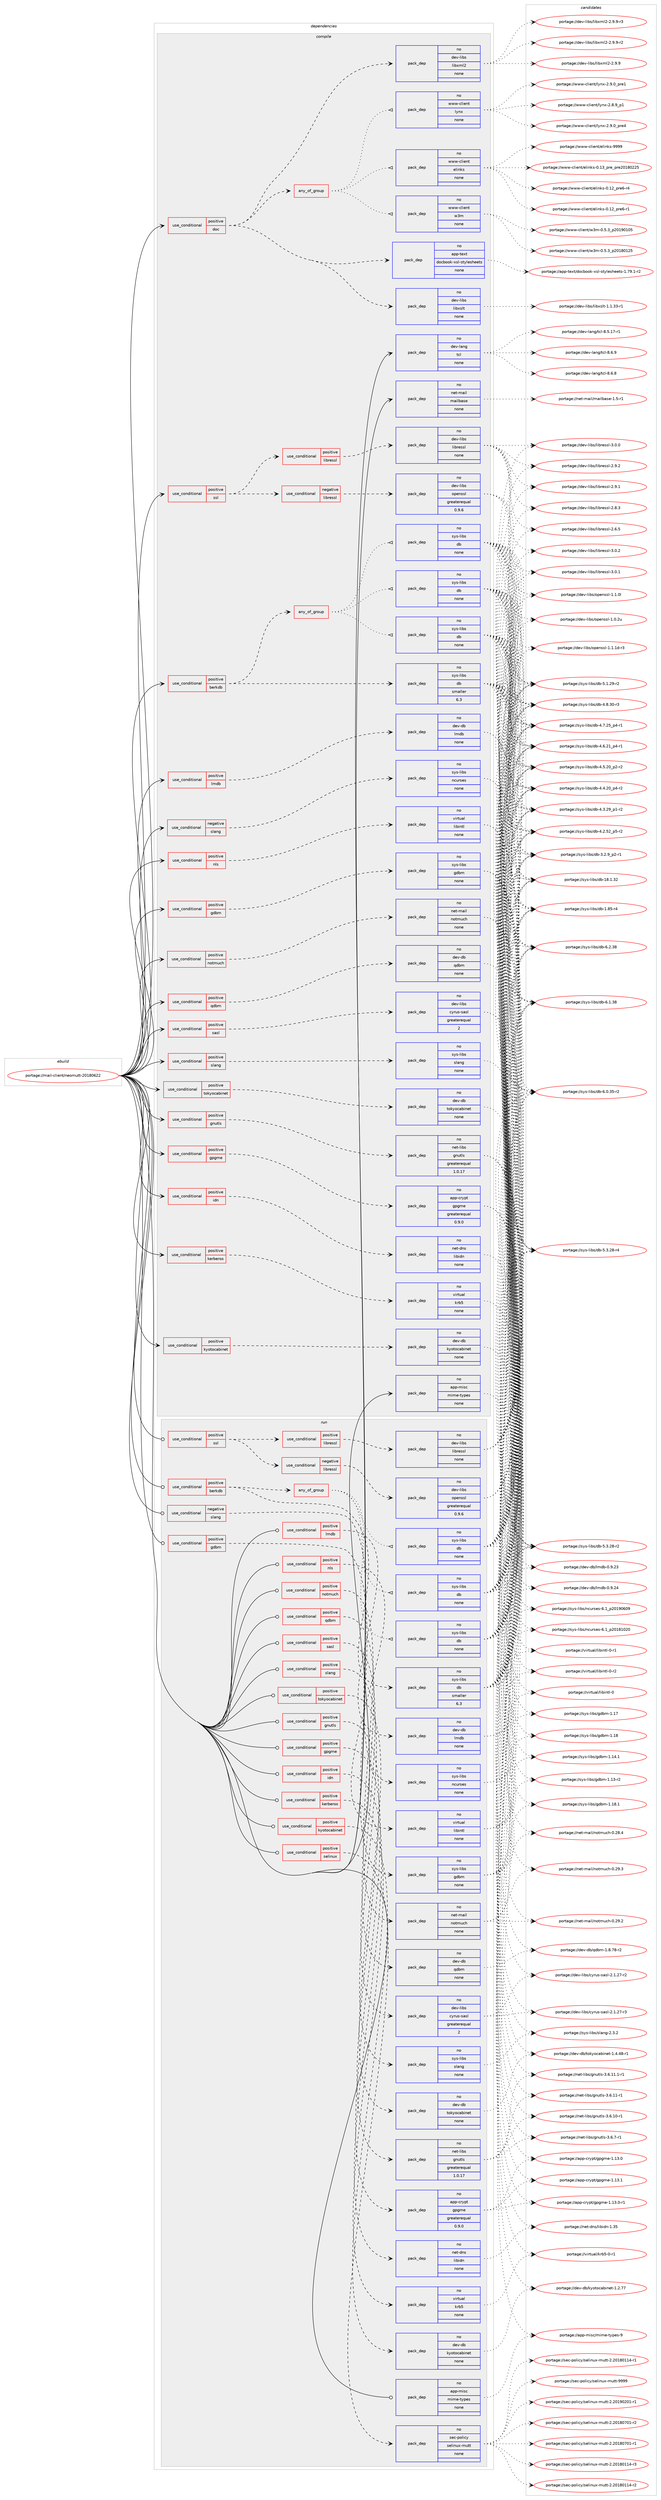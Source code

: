 digraph prolog {

# *************
# Graph options
# *************

newrank=true;
concentrate=true;
compound=true;
graph [rankdir=LR,fontname=Helvetica,fontsize=10,ranksep=1.5];#, ranksep=2.5, nodesep=0.2];
edge  [arrowhead=vee];
node  [fontname=Helvetica,fontsize=10];

# **********
# The ebuild
# **********

subgraph cluster_leftcol {
color=gray;
label=<<i>ebuild</i>>;
id [label="portage://mail-client/neomutt-20180622", color=red, width=4, href="../mail-client/neomutt-20180622.svg"];
}

# ****************
# The dependencies
# ****************

subgraph cluster_midcol {
color=gray;
label=<<i>dependencies</i>>;
subgraph cluster_compile {
fillcolor="#eeeeee";
style=filled;
label=<<i>compile</i>>;
subgraph cond54015 {
dependency235712 [label=<<TABLE BORDER="0" CELLBORDER="1" CELLSPACING="0" CELLPADDING="4"><TR><TD ROWSPAN="3" CELLPADDING="10">use_conditional</TD></TR><TR><TD>negative</TD></TR><TR><TD>slang</TD></TR></TABLE>>, shape=none, color=red];
subgraph pack178046 {
dependency235713 [label=<<TABLE BORDER="0" CELLBORDER="1" CELLSPACING="0" CELLPADDING="4" WIDTH="220"><TR><TD ROWSPAN="6" CELLPADDING="30">pack_dep</TD></TR><TR><TD WIDTH="110">no</TD></TR><TR><TD>sys-libs</TD></TR><TR><TD>ncurses</TD></TR><TR><TD>none</TD></TR><TR><TD></TD></TR></TABLE>>, shape=none, color=blue];
}
dependency235712:e -> dependency235713:w [weight=20,style="dashed",arrowhead="vee"];
}
id:e -> dependency235712:w [weight=20,style="solid",arrowhead="vee"];
subgraph cond54016 {
dependency235714 [label=<<TABLE BORDER="0" CELLBORDER="1" CELLSPACING="0" CELLPADDING="4"><TR><TD ROWSPAN="3" CELLPADDING="10">use_conditional</TD></TR><TR><TD>positive</TD></TR><TR><TD>berkdb</TD></TR></TABLE>>, shape=none, color=red];
subgraph any3466 {
dependency235715 [label=<<TABLE BORDER="0" CELLBORDER="1" CELLSPACING="0" CELLPADDING="4"><TR><TD CELLPADDING="10">any_of_group</TD></TR></TABLE>>, shape=none, color=red];subgraph pack178047 {
dependency235716 [label=<<TABLE BORDER="0" CELLBORDER="1" CELLSPACING="0" CELLPADDING="4" WIDTH="220"><TR><TD ROWSPAN="6" CELLPADDING="30">pack_dep</TD></TR><TR><TD WIDTH="110">no</TD></TR><TR><TD>sys-libs</TD></TR><TR><TD>db</TD></TR><TR><TD>none</TD></TR><TR><TD></TD></TR></TABLE>>, shape=none, color=blue];
}
dependency235715:e -> dependency235716:w [weight=20,style="dotted",arrowhead="oinv"];
subgraph pack178048 {
dependency235717 [label=<<TABLE BORDER="0" CELLBORDER="1" CELLSPACING="0" CELLPADDING="4" WIDTH="220"><TR><TD ROWSPAN="6" CELLPADDING="30">pack_dep</TD></TR><TR><TD WIDTH="110">no</TD></TR><TR><TD>sys-libs</TD></TR><TR><TD>db</TD></TR><TR><TD>none</TD></TR><TR><TD></TD></TR></TABLE>>, shape=none, color=blue];
}
dependency235715:e -> dependency235717:w [weight=20,style="dotted",arrowhead="oinv"];
subgraph pack178049 {
dependency235718 [label=<<TABLE BORDER="0" CELLBORDER="1" CELLSPACING="0" CELLPADDING="4" WIDTH="220"><TR><TD ROWSPAN="6" CELLPADDING="30">pack_dep</TD></TR><TR><TD WIDTH="110">no</TD></TR><TR><TD>sys-libs</TD></TR><TR><TD>db</TD></TR><TR><TD>none</TD></TR><TR><TD></TD></TR></TABLE>>, shape=none, color=blue];
}
dependency235715:e -> dependency235718:w [weight=20,style="dotted",arrowhead="oinv"];
}
dependency235714:e -> dependency235715:w [weight=20,style="dashed",arrowhead="vee"];
subgraph pack178050 {
dependency235719 [label=<<TABLE BORDER="0" CELLBORDER="1" CELLSPACING="0" CELLPADDING="4" WIDTH="220"><TR><TD ROWSPAN="6" CELLPADDING="30">pack_dep</TD></TR><TR><TD WIDTH="110">no</TD></TR><TR><TD>sys-libs</TD></TR><TR><TD>db</TD></TR><TR><TD>smaller</TD></TR><TR><TD>6.3</TD></TR></TABLE>>, shape=none, color=blue];
}
dependency235714:e -> dependency235719:w [weight=20,style="dashed",arrowhead="vee"];
}
id:e -> dependency235714:w [weight=20,style="solid",arrowhead="vee"];
subgraph cond54017 {
dependency235720 [label=<<TABLE BORDER="0" CELLBORDER="1" CELLSPACING="0" CELLPADDING="4"><TR><TD ROWSPAN="3" CELLPADDING="10">use_conditional</TD></TR><TR><TD>positive</TD></TR><TR><TD>doc</TD></TR></TABLE>>, shape=none, color=red];
subgraph pack178051 {
dependency235721 [label=<<TABLE BORDER="0" CELLBORDER="1" CELLSPACING="0" CELLPADDING="4" WIDTH="220"><TR><TD ROWSPAN="6" CELLPADDING="30">pack_dep</TD></TR><TR><TD WIDTH="110">no</TD></TR><TR><TD>dev-libs</TD></TR><TR><TD>libxml2</TD></TR><TR><TD>none</TD></TR><TR><TD></TD></TR></TABLE>>, shape=none, color=blue];
}
dependency235720:e -> dependency235721:w [weight=20,style="dashed",arrowhead="vee"];
subgraph pack178052 {
dependency235722 [label=<<TABLE BORDER="0" CELLBORDER="1" CELLSPACING="0" CELLPADDING="4" WIDTH="220"><TR><TD ROWSPAN="6" CELLPADDING="30">pack_dep</TD></TR><TR><TD WIDTH="110">no</TD></TR><TR><TD>dev-libs</TD></TR><TR><TD>libxslt</TD></TR><TR><TD>none</TD></TR><TR><TD></TD></TR></TABLE>>, shape=none, color=blue];
}
dependency235720:e -> dependency235722:w [weight=20,style="dashed",arrowhead="vee"];
subgraph pack178053 {
dependency235723 [label=<<TABLE BORDER="0" CELLBORDER="1" CELLSPACING="0" CELLPADDING="4" WIDTH="220"><TR><TD ROWSPAN="6" CELLPADDING="30">pack_dep</TD></TR><TR><TD WIDTH="110">no</TD></TR><TR><TD>app-text</TD></TR><TR><TD>docbook-xsl-stylesheets</TD></TR><TR><TD>none</TD></TR><TR><TD></TD></TR></TABLE>>, shape=none, color=blue];
}
dependency235720:e -> dependency235723:w [weight=20,style="dashed",arrowhead="vee"];
subgraph any3467 {
dependency235724 [label=<<TABLE BORDER="0" CELLBORDER="1" CELLSPACING="0" CELLPADDING="4"><TR><TD CELLPADDING="10">any_of_group</TD></TR></TABLE>>, shape=none, color=red];subgraph pack178054 {
dependency235725 [label=<<TABLE BORDER="0" CELLBORDER="1" CELLSPACING="0" CELLPADDING="4" WIDTH="220"><TR><TD ROWSPAN="6" CELLPADDING="30">pack_dep</TD></TR><TR><TD WIDTH="110">no</TD></TR><TR><TD>www-client</TD></TR><TR><TD>lynx</TD></TR><TR><TD>none</TD></TR><TR><TD></TD></TR></TABLE>>, shape=none, color=blue];
}
dependency235724:e -> dependency235725:w [weight=20,style="dotted",arrowhead="oinv"];
subgraph pack178055 {
dependency235726 [label=<<TABLE BORDER="0" CELLBORDER="1" CELLSPACING="0" CELLPADDING="4" WIDTH="220"><TR><TD ROWSPAN="6" CELLPADDING="30">pack_dep</TD></TR><TR><TD WIDTH="110">no</TD></TR><TR><TD>www-client</TD></TR><TR><TD>w3m</TD></TR><TR><TD>none</TD></TR><TR><TD></TD></TR></TABLE>>, shape=none, color=blue];
}
dependency235724:e -> dependency235726:w [weight=20,style="dotted",arrowhead="oinv"];
subgraph pack178056 {
dependency235727 [label=<<TABLE BORDER="0" CELLBORDER="1" CELLSPACING="0" CELLPADDING="4" WIDTH="220"><TR><TD ROWSPAN="6" CELLPADDING="30">pack_dep</TD></TR><TR><TD WIDTH="110">no</TD></TR><TR><TD>www-client</TD></TR><TR><TD>elinks</TD></TR><TR><TD>none</TD></TR><TR><TD></TD></TR></TABLE>>, shape=none, color=blue];
}
dependency235724:e -> dependency235727:w [weight=20,style="dotted",arrowhead="oinv"];
}
dependency235720:e -> dependency235724:w [weight=20,style="dashed",arrowhead="vee"];
}
id:e -> dependency235720:w [weight=20,style="solid",arrowhead="vee"];
subgraph cond54018 {
dependency235728 [label=<<TABLE BORDER="0" CELLBORDER="1" CELLSPACING="0" CELLPADDING="4"><TR><TD ROWSPAN="3" CELLPADDING="10">use_conditional</TD></TR><TR><TD>positive</TD></TR><TR><TD>gdbm</TD></TR></TABLE>>, shape=none, color=red];
subgraph pack178057 {
dependency235729 [label=<<TABLE BORDER="0" CELLBORDER="1" CELLSPACING="0" CELLPADDING="4" WIDTH="220"><TR><TD ROWSPAN="6" CELLPADDING="30">pack_dep</TD></TR><TR><TD WIDTH="110">no</TD></TR><TR><TD>sys-libs</TD></TR><TR><TD>gdbm</TD></TR><TR><TD>none</TD></TR><TR><TD></TD></TR></TABLE>>, shape=none, color=blue];
}
dependency235728:e -> dependency235729:w [weight=20,style="dashed",arrowhead="vee"];
}
id:e -> dependency235728:w [weight=20,style="solid",arrowhead="vee"];
subgraph cond54019 {
dependency235730 [label=<<TABLE BORDER="0" CELLBORDER="1" CELLSPACING="0" CELLPADDING="4"><TR><TD ROWSPAN="3" CELLPADDING="10">use_conditional</TD></TR><TR><TD>positive</TD></TR><TR><TD>gnutls</TD></TR></TABLE>>, shape=none, color=red];
subgraph pack178058 {
dependency235731 [label=<<TABLE BORDER="0" CELLBORDER="1" CELLSPACING="0" CELLPADDING="4" WIDTH="220"><TR><TD ROWSPAN="6" CELLPADDING="30">pack_dep</TD></TR><TR><TD WIDTH="110">no</TD></TR><TR><TD>net-libs</TD></TR><TR><TD>gnutls</TD></TR><TR><TD>greaterequal</TD></TR><TR><TD>1.0.17</TD></TR></TABLE>>, shape=none, color=blue];
}
dependency235730:e -> dependency235731:w [weight=20,style="dashed",arrowhead="vee"];
}
id:e -> dependency235730:w [weight=20,style="solid",arrowhead="vee"];
subgraph cond54020 {
dependency235732 [label=<<TABLE BORDER="0" CELLBORDER="1" CELLSPACING="0" CELLPADDING="4"><TR><TD ROWSPAN="3" CELLPADDING="10">use_conditional</TD></TR><TR><TD>positive</TD></TR><TR><TD>gpgme</TD></TR></TABLE>>, shape=none, color=red];
subgraph pack178059 {
dependency235733 [label=<<TABLE BORDER="0" CELLBORDER="1" CELLSPACING="0" CELLPADDING="4" WIDTH="220"><TR><TD ROWSPAN="6" CELLPADDING="30">pack_dep</TD></TR><TR><TD WIDTH="110">no</TD></TR><TR><TD>app-crypt</TD></TR><TR><TD>gpgme</TD></TR><TR><TD>greaterequal</TD></TR><TR><TD>0.9.0</TD></TR></TABLE>>, shape=none, color=blue];
}
dependency235732:e -> dependency235733:w [weight=20,style="dashed",arrowhead="vee"];
}
id:e -> dependency235732:w [weight=20,style="solid",arrowhead="vee"];
subgraph cond54021 {
dependency235734 [label=<<TABLE BORDER="0" CELLBORDER="1" CELLSPACING="0" CELLPADDING="4"><TR><TD ROWSPAN="3" CELLPADDING="10">use_conditional</TD></TR><TR><TD>positive</TD></TR><TR><TD>idn</TD></TR></TABLE>>, shape=none, color=red];
subgraph pack178060 {
dependency235735 [label=<<TABLE BORDER="0" CELLBORDER="1" CELLSPACING="0" CELLPADDING="4" WIDTH="220"><TR><TD ROWSPAN="6" CELLPADDING="30">pack_dep</TD></TR><TR><TD WIDTH="110">no</TD></TR><TR><TD>net-dns</TD></TR><TR><TD>libidn</TD></TR><TR><TD>none</TD></TR><TR><TD></TD></TR></TABLE>>, shape=none, color=blue];
}
dependency235734:e -> dependency235735:w [weight=20,style="dashed",arrowhead="vee"];
}
id:e -> dependency235734:w [weight=20,style="solid",arrowhead="vee"];
subgraph cond54022 {
dependency235736 [label=<<TABLE BORDER="0" CELLBORDER="1" CELLSPACING="0" CELLPADDING="4"><TR><TD ROWSPAN="3" CELLPADDING="10">use_conditional</TD></TR><TR><TD>positive</TD></TR><TR><TD>kerberos</TD></TR></TABLE>>, shape=none, color=red];
subgraph pack178061 {
dependency235737 [label=<<TABLE BORDER="0" CELLBORDER="1" CELLSPACING="0" CELLPADDING="4" WIDTH="220"><TR><TD ROWSPAN="6" CELLPADDING="30">pack_dep</TD></TR><TR><TD WIDTH="110">no</TD></TR><TR><TD>virtual</TD></TR><TR><TD>krb5</TD></TR><TR><TD>none</TD></TR><TR><TD></TD></TR></TABLE>>, shape=none, color=blue];
}
dependency235736:e -> dependency235737:w [weight=20,style="dashed",arrowhead="vee"];
}
id:e -> dependency235736:w [weight=20,style="solid",arrowhead="vee"];
subgraph cond54023 {
dependency235738 [label=<<TABLE BORDER="0" CELLBORDER="1" CELLSPACING="0" CELLPADDING="4"><TR><TD ROWSPAN="3" CELLPADDING="10">use_conditional</TD></TR><TR><TD>positive</TD></TR><TR><TD>kyotocabinet</TD></TR></TABLE>>, shape=none, color=red];
subgraph pack178062 {
dependency235739 [label=<<TABLE BORDER="0" CELLBORDER="1" CELLSPACING="0" CELLPADDING="4" WIDTH="220"><TR><TD ROWSPAN="6" CELLPADDING="30">pack_dep</TD></TR><TR><TD WIDTH="110">no</TD></TR><TR><TD>dev-db</TD></TR><TR><TD>kyotocabinet</TD></TR><TR><TD>none</TD></TR><TR><TD></TD></TR></TABLE>>, shape=none, color=blue];
}
dependency235738:e -> dependency235739:w [weight=20,style="dashed",arrowhead="vee"];
}
id:e -> dependency235738:w [weight=20,style="solid",arrowhead="vee"];
subgraph cond54024 {
dependency235740 [label=<<TABLE BORDER="0" CELLBORDER="1" CELLSPACING="0" CELLPADDING="4"><TR><TD ROWSPAN="3" CELLPADDING="10">use_conditional</TD></TR><TR><TD>positive</TD></TR><TR><TD>lmdb</TD></TR></TABLE>>, shape=none, color=red];
subgraph pack178063 {
dependency235741 [label=<<TABLE BORDER="0" CELLBORDER="1" CELLSPACING="0" CELLPADDING="4" WIDTH="220"><TR><TD ROWSPAN="6" CELLPADDING="30">pack_dep</TD></TR><TR><TD WIDTH="110">no</TD></TR><TR><TD>dev-db</TD></TR><TR><TD>lmdb</TD></TR><TR><TD>none</TD></TR><TR><TD></TD></TR></TABLE>>, shape=none, color=blue];
}
dependency235740:e -> dependency235741:w [weight=20,style="dashed",arrowhead="vee"];
}
id:e -> dependency235740:w [weight=20,style="solid",arrowhead="vee"];
subgraph cond54025 {
dependency235742 [label=<<TABLE BORDER="0" CELLBORDER="1" CELLSPACING="0" CELLPADDING="4"><TR><TD ROWSPAN="3" CELLPADDING="10">use_conditional</TD></TR><TR><TD>positive</TD></TR><TR><TD>nls</TD></TR></TABLE>>, shape=none, color=red];
subgraph pack178064 {
dependency235743 [label=<<TABLE BORDER="0" CELLBORDER="1" CELLSPACING="0" CELLPADDING="4" WIDTH="220"><TR><TD ROWSPAN="6" CELLPADDING="30">pack_dep</TD></TR><TR><TD WIDTH="110">no</TD></TR><TR><TD>virtual</TD></TR><TR><TD>libintl</TD></TR><TR><TD>none</TD></TR><TR><TD></TD></TR></TABLE>>, shape=none, color=blue];
}
dependency235742:e -> dependency235743:w [weight=20,style="dashed",arrowhead="vee"];
}
id:e -> dependency235742:w [weight=20,style="solid",arrowhead="vee"];
subgraph cond54026 {
dependency235744 [label=<<TABLE BORDER="0" CELLBORDER="1" CELLSPACING="0" CELLPADDING="4"><TR><TD ROWSPAN="3" CELLPADDING="10">use_conditional</TD></TR><TR><TD>positive</TD></TR><TR><TD>notmuch</TD></TR></TABLE>>, shape=none, color=red];
subgraph pack178065 {
dependency235745 [label=<<TABLE BORDER="0" CELLBORDER="1" CELLSPACING="0" CELLPADDING="4" WIDTH="220"><TR><TD ROWSPAN="6" CELLPADDING="30">pack_dep</TD></TR><TR><TD WIDTH="110">no</TD></TR><TR><TD>net-mail</TD></TR><TR><TD>notmuch</TD></TR><TR><TD>none</TD></TR><TR><TD></TD></TR></TABLE>>, shape=none, color=blue];
}
dependency235744:e -> dependency235745:w [weight=20,style="dashed",arrowhead="vee"];
}
id:e -> dependency235744:w [weight=20,style="solid",arrowhead="vee"];
subgraph cond54027 {
dependency235746 [label=<<TABLE BORDER="0" CELLBORDER="1" CELLSPACING="0" CELLPADDING="4"><TR><TD ROWSPAN="3" CELLPADDING="10">use_conditional</TD></TR><TR><TD>positive</TD></TR><TR><TD>qdbm</TD></TR></TABLE>>, shape=none, color=red];
subgraph pack178066 {
dependency235747 [label=<<TABLE BORDER="0" CELLBORDER="1" CELLSPACING="0" CELLPADDING="4" WIDTH="220"><TR><TD ROWSPAN="6" CELLPADDING="30">pack_dep</TD></TR><TR><TD WIDTH="110">no</TD></TR><TR><TD>dev-db</TD></TR><TR><TD>qdbm</TD></TR><TR><TD>none</TD></TR><TR><TD></TD></TR></TABLE>>, shape=none, color=blue];
}
dependency235746:e -> dependency235747:w [weight=20,style="dashed",arrowhead="vee"];
}
id:e -> dependency235746:w [weight=20,style="solid",arrowhead="vee"];
subgraph cond54028 {
dependency235748 [label=<<TABLE BORDER="0" CELLBORDER="1" CELLSPACING="0" CELLPADDING="4"><TR><TD ROWSPAN="3" CELLPADDING="10">use_conditional</TD></TR><TR><TD>positive</TD></TR><TR><TD>sasl</TD></TR></TABLE>>, shape=none, color=red];
subgraph pack178067 {
dependency235749 [label=<<TABLE BORDER="0" CELLBORDER="1" CELLSPACING="0" CELLPADDING="4" WIDTH="220"><TR><TD ROWSPAN="6" CELLPADDING="30">pack_dep</TD></TR><TR><TD WIDTH="110">no</TD></TR><TR><TD>dev-libs</TD></TR><TR><TD>cyrus-sasl</TD></TR><TR><TD>greaterequal</TD></TR><TR><TD>2</TD></TR></TABLE>>, shape=none, color=blue];
}
dependency235748:e -> dependency235749:w [weight=20,style="dashed",arrowhead="vee"];
}
id:e -> dependency235748:w [weight=20,style="solid",arrowhead="vee"];
subgraph cond54029 {
dependency235750 [label=<<TABLE BORDER="0" CELLBORDER="1" CELLSPACING="0" CELLPADDING="4"><TR><TD ROWSPAN="3" CELLPADDING="10">use_conditional</TD></TR><TR><TD>positive</TD></TR><TR><TD>slang</TD></TR></TABLE>>, shape=none, color=red];
subgraph pack178068 {
dependency235751 [label=<<TABLE BORDER="0" CELLBORDER="1" CELLSPACING="0" CELLPADDING="4" WIDTH="220"><TR><TD ROWSPAN="6" CELLPADDING="30">pack_dep</TD></TR><TR><TD WIDTH="110">no</TD></TR><TR><TD>sys-libs</TD></TR><TR><TD>slang</TD></TR><TR><TD>none</TD></TR><TR><TD></TD></TR></TABLE>>, shape=none, color=blue];
}
dependency235750:e -> dependency235751:w [weight=20,style="dashed",arrowhead="vee"];
}
id:e -> dependency235750:w [weight=20,style="solid",arrowhead="vee"];
subgraph cond54030 {
dependency235752 [label=<<TABLE BORDER="0" CELLBORDER="1" CELLSPACING="0" CELLPADDING="4"><TR><TD ROWSPAN="3" CELLPADDING="10">use_conditional</TD></TR><TR><TD>positive</TD></TR><TR><TD>ssl</TD></TR></TABLE>>, shape=none, color=red];
subgraph cond54031 {
dependency235753 [label=<<TABLE BORDER="0" CELLBORDER="1" CELLSPACING="0" CELLPADDING="4"><TR><TD ROWSPAN="3" CELLPADDING="10">use_conditional</TD></TR><TR><TD>negative</TD></TR><TR><TD>libressl</TD></TR></TABLE>>, shape=none, color=red];
subgraph pack178069 {
dependency235754 [label=<<TABLE BORDER="0" CELLBORDER="1" CELLSPACING="0" CELLPADDING="4" WIDTH="220"><TR><TD ROWSPAN="6" CELLPADDING="30">pack_dep</TD></TR><TR><TD WIDTH="110">no</TD></TR><TR><TD>dev-libs</TD></TR><TR><TD>openssl</TD></TR><TR><TD>greaterequal</TD></TR><TR><TD>0.9.6</TD></TR></TABLE>>, shape=none, color=blue];
}
dependency235753:e -> dependency235754:w [weight=20,style="dashed",arrowhead="vee"];
}
dependency235752:e -> dependency235753:w [weight=20,style="dashed",arrowhead="vee"];
subgraph cond54032 {
dependency235755 [label=<<TABLE BORDER="0" CELLBORDER="1" CELLSPACING="0" CELLPADDING="4"><TR><TD ROWSPAN="3" CELLPADDING="10">use_conditional</TD></TR><TR><TD>positive</TD></TR><TR><TD>libressl</TD></TR></TABLE>>, shape=none, color=red];
subgraph pack178070 {
dependency235756 [label=<<TABLE BORDER="0" CELLBORDER="1" CELLSPACING="0" CELLPADDING="4" WIDTH="220"><TR><TD ROWSPAN="6" CELLPADDING="30">pack_dep</TD></TR><TR><TD WIDTH="110">no</TD></TR><TR><TD>dev-libs</TD></TR><TR><TD>libressl</TD></TR><TR><TD>none</TD></TR><TR><TD></TD></TR></TABLE>>, shape=none, color=blue];
}
dependency235755:e -> dependency235756:w [weight=20,style="dashed",arrowhead="vee"];
}
dependency235752:e -> dependency235755:w [weight=20,style="dashed",arrowhead="vee"];
}
id:e -> dependency235752:w [weight=20,style="solid",arrowhead="vee"];
subgraph cond54033 {
dependency235757 [label=<<TABLE BORDER="0" CELLBORDER="1" CELLSPACING="0" CELLPADDING="4"><TR><TD ROWSPAN="3" CELLPADDING="10">use_conditional</TD></TR><TR><TD>positive</TD></TR><TR><TD>tokyocabinet</TD></TR></TABLE>>, shape=none, color=red];
subgraph pack178071 {
dependency235758 [label=<<TABLE BORDER="0" CELLBORDER="1" CELLSPACING="0" CELLPADDING="4" WIDTH="220"><TR><TD ROWSPAN="6" CELLPADDING="30">pack_dep</TD></TR><TR><TD WIDTH="110">no</TD></TR><TR><TD>dev-db</TD></TR><TR><TD>tokyocabinet</TD></TR><TR><TD>none</TD></TR><TR><TD></TD></TR></TABLE>>, shape=none, color=blue];
}
dependency235757:e -> dependency235758:w [weight=20,style="dashed",arrowhead="vee"];
}
id:e -> dependency235757:w [weight=20,style="solid",arrowhead="vee"];
subgraph pack178072 {
dependency235759 [label=<<TABLE BORDER="0" CELLBORDER="1" CELLSPACING="0" CELLPADDING="4" WIDTH="220"><TR><TD ROWSPAN="6" CELLPADDING="30">pack_dep</TD></TR><TR><TD WIDTH="110">no</TD></TR><TR><TD>app-misc</TD></TR><TR><TD>mime-types</TD></TR><TR><TD>none</TD></TR><TR><TD></TD></TR></TABLE>>, shape=none, color=blue];
}
id:e -> dependency235759:w [weight=20,style="solid",arrowhead="vee"];
subgraph pack178073 {
dependency235760 [label=<<TABLE BORDER="0" CELLBORDER="1" CELLSPACING="0" CELLPADDING="4" WIDTH="220"><TR><TD ROWSPAN="6" CELLPADDING="30">pack_dep</TD></TR><TR><TD WIDTH="110">no</TD></TR><TR><TD>dev-lang</TD></TR><TR><TD>tcl</TD></TR><TR><TD>none</TD></TR><TR><TD></TD></TR></TABLE>>, shape=none, color=blue];
}
id:e -> dependency235760:w [weight=20,style="solid",arrowhead="vee"];
subgraph pack178074 {
dependency235761 [label=<<TABLE BORDER="0" CELLBORDER="1" CELLSPACING="0" CELLPADDING="4" WIDTH="220"><TR><TD ROWSPAN="6" CELLPADDING="30">pack_dep</TD></TR><TR><TD WIDTH="110">no</TD></TR><TR><TD>net-mail</TD></TR><TR><TD>mailbase</TD></TR><TR><TD>none</TD></TR><TR><TD></TD></TR></TABLE>>, shape=none, color=blue];
}
id:e -> dependency235761:w [weight=20,style="solid",arrowhead="vee"];
}
subgraph cluster_compileandrun {
fillcolor="#eeeeee";
style=filled;
label=<<i>compile and run</i>>;
}
subgraph cluster_run {
fillcolor="#eeeeee";
style=filled;
label=<<i>run</i>>;
subgraph cond54034 {
dependency235762 [label=<<TABLE BORDER="0" CELLBORDER="1" CELLSPACING="0" CELLPADDING="4"><TR><TD ROWSPAN="3" CELLPADDING="10">use_conditional</TD></TR><TR><TD>negative</TD></TR><TR><TD>slang</TD></TR></TABLE>>, shape=none, color=red];
subgraph pack178075 {
dependency235763 [label=<<TABLE BORDER="0" CELLBORDER="1" CELLSPACING="0" CELLPADDING="4" WIDTH="220"><TR><TD ROWSPAN="6" CELLPADDING="30">pack_dep</TD></TR><TR><TD WIDTH="110">no</TD></TR><TR><TD>sys-libs</TD></TR><TR><TD>ncurses</TD></TR><TR><TD>none</TD></TR><TR><TD></TD></TR></TABLE>>, shape=none, color=blue];
}
dependency235762:e -> dependency235763:w [weight=20,style="dashed",arrowhead="vee"];
}
id:e -> dependency235762:w [weight=20,style="solid",arrowhead="odot"];
subgraph cond54035 {
dependency235764 [label=<<TABLE BORDER="0" CELLBORDER="1" CELLSPACING="0" CELLPADDING="4"><TR><TD ROWSPAN="3" CELLPADDING="10">use_conditional</TD></TR><TR><TD>positive</TD></TR><TR><TD>berkdb</TD></TR></TABLE>>, shape=none, color=red];
subgraph any3468 {
dependency235765 [label=<<TABLE BORDER="0" CELLBORDER="1" CELLSPACING="0" CELLPADDING="4"><TR><TD CELLPADDING="10">any_of_group</TD></TR></TABLE>>, shape=none, color=red];subgraph pack178076 {
dependency235766 [label=<<TABLE BORDER="0" CELLBORDER="1" CELLSPACING="0" CELLPADDING="4" WIDTH="220"><TR><TD ROWSPAN="6" CELLPADDING="30">pack_dep</TD></TR><TR><TD WIDTH="110">no</TD></TR><TR><TD>sys-libs</TD></TR><TR><TD>db</TD></TR><TR><TD>none</TD></TR><TR><TD></TD></TR></TABLE>>, shape=none, color=blue];
}
dependency235765:e -> dependency235766:w [weight=20,style="dotted",arrowhead="oinv"];
subgraph pack178077 {
dependency235767 [label=<<TABLE BORDER="0" CELLBORDER="1" CELLSPACING="0" CELLPADDING="4" WIDTH="220"><TR><TD ROWSPAN="6" CELLPADDING="30">pack_dep</TD></TR><TR><TD WIDTH="110">no</TD></TR><TR><TD>sys-libs</TD></TR><TR><TD>db</TD></TR><TR><TD>none</TD></TR><TR><TD></TD></TR></TABLE>>, shape=none, color=blue];
}
dependency235765:e -> dependency235767:w [weight=20,style="dotted",arrowhead="oinv"];
subgraph pack178078 {
dependency235768 [label=<<TABLE BORDER="0" CELLBORDER="1" CELLSPACING="0" CELLPADDING="4" WIDTH="220"><TR><TD ROWSPAN="6" CELLPADDING="30">pack_dep</TD></TR><TR><TD WIDTH="110">no</TD></TR><TR><TD>sys-libs</TD></TR><TR><TD>db</TD></TR><TR><TD>none</TD></TR><TR><TD></TD></TR></TABLE>>, shape=none, color=blue];
}
dependency235765:e -> dependency235768:w [weight=20,style="dotted",arrowhead="oinv"];
}
dependency235764:e -> dependency235765:w [weight=20,style="dashed",arrowhead="vee"];
subgraph pack178079 {
dependency235769 [label=<<TABLE BORDER="0" CELLBORDER="1" CELLSPACING="0" CELLPADDING="4" WIDTH="220"><TR><TD ROWSPAN="6" CELLPADDING="30">pack_dep</TD></TR><TR><TD WIDTH="110">no</TD></TR><TR><TD>sys-libs</TD></TR><TR><TD>db</TD></TR><TR><TD>smaller</TD></TR><TR><TD>6.3</TD></TR></TABLE>>, shape=none, color=blue];
}
dependency235764:e -> dependency235769:w [weight=20,style="dashed",arrowhead="vee"];
}
id:e -> dependency235764:w [weight=20,style="solid",arrowhead="odot"];
subgraph cond54036 {
dependency235770 [label=<<TABLE BORDER="0" CELLBORDER="1" CELLSPACING="0" CELLPADDING="4"><TR><TD ROWSPAN="3" CELLPADDING="10">use_conditional</TD></TR><TR><TD>positive</TD></TR><TR><TD>gdbm</TD></TR></TABLE>>, shape=none, color=red];
subgraph pack178080 {
dependency235771 [label=<<TABLE BORDER="0" CELLBORDER="1" CELLSPACING="0" CELLPADDING="4" WIDTH="220"><TR><TD ROWSPAN="6" CELLPADDING="30">pack_dep</TD></TR><TR><TD WIDTH="110">no</TD></TR><TR><TD>sys-libs</TD></TR><TR><TD>gdbm</TD></TR><TR><TD>none</TD></TR><TR><TD></TD></TR></TABLE>>, shape=none, color=blue];
}
dependency235770:e -> dependency235771:w [weight=20,style="dashed",arrowhead="vee"];
}
id:e -> dependency235770:w [weight=20,style="solid",arrowhead="odot"];
subgraph cond54037 {
dependency235772 [label=<<TABLE BORDER="0" CELLBORDER="1" CELLSPACING="0" CELLPADDING="4"><TR><TD ROWSPAN="3" CELLPADDING="10">use_conditional</TD></TR><TR><TD>positive</TD></TR><TR><TD>gnutls</TD></TR></TABLE>>, shape=none, color=red];
subgraph pack178081 {
dependency235773 [label=<<TABLE BORDER="0" CELLBORDER="1" CELLSPACING="0" CELLPADDING="4" WIDTH="220"><TR><TD ROWSPAN="6" CELLPADDING="30">pack_dep</TD></TR><TR><TD WIDTH="110">no</TD></TR><TR><TD>net-libs</TD></TR><TR><TD>gnutls</TD></TR><TR><TD>greaterequal</TD></TR><TR><TD>1.0.17</TD></TR></TABLE>>, shape=none, color=blue];
}
dependency235772:e -> dependency235773:w [weight=20,style="dashed",arrowhead="vee"];
}
id:e -> dependency235772:w [weight=20,style="solid",arrowhead="odot"];
subgraph cond54038 {
dependency235774 [label=<<TABLE BORDER="0" CELLBORDER="1" CELLSPACING="0" CELLPADDING="4"><TR><TD ROWSPAN="3" CELLPADDING="10">use_conditional</TD></TR><TR><TD>positive</TD></TR><TR><TD>gpgme</TD></TR></TABLE>>, shape=none, color=red];
subgraph pack178082 {
dependency235775 [label=<<TABLE BORDER="0" CELLBORDER="1" CELLSPACING="0" CELLPADDING="4" WIDTH="220"><TR><TD ROWSPAN="6" CELLPADDING="30">pack_dep</TD></TR><TR><TD WIDTH="110">no</TD></TR><TR><TD>app-crypt</TD></TR><TR><TD>gpgme</TD></TR><TR><TD>greaterequal</TD></TR><TR><TD>0.9.0</TD></TR></TABLE>>, shape=none, color=blue];
}
dependency235774:e -> dependency235775:w [weight=20,style="dashed",arrowhead="vee"];
}
id:e -> dependency235774:w [weight=20,style="solid",arrowhead="odot"];
subgraph cond54039 {
dependency235776 [label=<<TABLE BORDER="0" CELLBORDER="1" CELLSPACING="0" CELLPADDING="4"><TR><TD ROWSPAN="3" CELLPADDING="10">use_conditional</TD></TR><TR><TD>positive</TD></TR><TR><TD>idn</TD></TR></TABLE>>, shape=none, color=red];
subgraph pack178083 {
dependency235777 [label=<<TABLE BORDER="0" CELLBORDER="1" CELLSPACING="0" CELLPADDING="4" WIDTH="220"><TR><TD ROWSPAN="6" CELLPADDING="30">pack_dep</TD></TR><TR><TD WIDTH="110">no</TD></TR><TR><TD>net-dns</TD></TR><TR><TD>libidn</TD></TR><TR><TD>none</TD></TR><TR><TD></TD></TR></TABLE>>, shape=none, color=blue];
}
dependency235776:e -> dependency235777:w [weight=20,style="dashed",arrowhead="vee"];
}
id:e -> dependency235776:w [weight=20,style="solid",arrowhead="odot"];
subgraph cond54040 {
dependency235778 [label=<<TABLE BORDER="0" CELLBORDER="1" CELLSPACING="0" CELLPADDING="4"><TR><TD ROWSPAN="3" CELLPADDING="10">use_conditional</TD></TR><TR><TD>positive</TD></TR><TR><TD>kerberos</TD></TR></TABLE>>, shape=none, color=red];
subgraph pack178084 {
dependency235779 [label=<<TABLE BORDER="0" CELLBORDER="1" CELLSPACING="0" CELLPADDING="4" WIDTH="220"><TR><TD ROWSPAN="6" CELLPADDING="30">pack_dep</TD></TR><TR><TD WIDTH="110">no</TD></TR><TR><TD>virtual</TD></TR><TR><TD>krb5</TD></TR><TR><TD>none</TD></TR><TR><TD></TD></TR></TABLE>>, shape=none, color=blue];
}
dependency235778:e -> dependency235779:w [weight=20,style="dashed",arrowhead="vee"];
}
id:e -> dependency235778:w [weight=20,style="solid",arrowhead="odot"];
subgraph cond54041 {
dependency235780 [label=<<TABLE BORDER="0" CELLBORDER="1" CELLSPACING="0" CELLPADDING="4"><TR><TD ROWSPAN="3" CELLPADDING="10">use_conditional</TD></TR><TR><TD>positive</TD></TR><TR><TD>kyotocabinet</TD></TR></TABLE>>, shape=none, color=red];
subgraph pack178085 {
dependency235781 [label=<<TABLE BORDER="0" CELLBORDER="1" CELLSPACING="0" CELLPADDING="4" WIDTH="220"><TR><TD ROWSPAN="6" CELLPADDING="30">pack_dep</TD></TR><TR><TD WIDTH="110">no</TD></TR><TR><TD>dev-db</TD></TR><TR><TD>kyotocabinet</TD></TR><TR><TD>none</TD></TR><TR><TD></TD></TR></TABLE>>, shape=none, color=blue];
}
dependency235780:e -> dependency235781:w [weight=20,style="dashed",arrowhead="vee"];
}
id:e -> dependency235780:w [weight=20,style="solid",arrowhead="odot"];
subgraph cond54042 {
dependency235782 [label=<<TABLE BORDER="0" CELLBORDER="1" CELLSPACING="0" CELLPADDING="4"><TR><TD ROWSPAN="3" CELLPADDING="10">use_conditional</TD></TR><TR><TD>positive</TD></TR><TR><TD>lmdb</TD></TR></TABLE>>, shape=none, color=red];
subgraph pack178086 {
dependency235783 [label=<<TABLE BORDER="0" CELLBORDER="1" CELLSPACING="0" CELLPADDING="4" WIDTH="220"><TR><TD ROWSPAN="6" CELLPADDING="30">pack_dep</TD></TR><TR><TD WIDTH="110">no</TD></TR><TR><TD>dev-db</TD></TR><TR><TD>lmdb</TD></TR><TR><TD>none</TD></TR><TR><TD></TD></TR></TABLE>>, shape=none, color=blue];
}
dependency235782:e -> dependency235783:w [weight=20,style="dashed",arrowhead="vee"];
}
id:e -> dependency235782:w [weight=20,style="solid",arrowhead="odot"];
subgraph cond54043 {
dependency235784 [label=<<TABLE BORDER="0" CELLBORDER="1" CELLSPACING="0" CELLPADDING="4"><TR><TD ROWSPAN="3" CELLPADDING="10">use_conditional</TD></TR><TR><TD>positive</TD></TR><TR><TD>nls</TD></TR></TABLE>>, shape=none, color=red];
subgraph pack178087 {
dependency235785 [label=<<TABLE BORDER="0" CELLBORDER="1" CELLSPACING="0" CELLPADDING="4" WIDTH="220"><TR><TD ROWSPAN="6" CELLPADDING="30">pack_dep</TD></TR><TR><TD WIDTH="110">no</TD></TR><TR><TD>virtual</TD></TR><TR><TD>libintl</TD></TR><TR><TD>none</TD></TR><TR><TD></TD></TR></TABLE>>, shape=none, color=blue];
}
dependency235784:e -> dependency235785:w [weight=20,style="dashed",arrowhead="vee"];
}
id:e -> dependency235784:w [weight=20,style="solid",arrowhead="odot"];
subgraph cond54044 {
dependency235786 [label=<<TABLE BORDER="0" CELLBORDER="1" CELLSPACING="0" CELLPADDING="4"><TR><TD ROWSPAN="3" CELLPADDING="10">use_conditional</TD></TR><TR><TD>positive</TD></TR><TR><TD>notmuch</TD></TR></TABLE>>, shape=none, color=red];
subgraph pack178088 {
dependency235787 [label=<<TABLE BORDER="0" CELLBORDER="1" CELLSPACING="0" CELLPADDING="4" WIDTH="220"><TR><TD ROWSPAN="6" CELLPADDING="30">pack_dep</TD></TR><TR><TD WIDTH="110">no</TD></TR><TR><TD>net-mail</TD></TR><TR><TD>notmuch</TD></TR><TR><TD>none</TD></TR><TR><TD></TD></TR></TABLE>>, shape=none, color=blue];
}
dependency235786:e -> dependency235787:w [weight=20,style="dashed",arrowhead="vee"];
}
id:e -> dependency235786:w [weight=20,style="solid",arrowhead="odot"];
subgraph cond54045 {
dependency235788 [label=<<TABLE BORDER="0" CELLBORDER="1" CELLSPACING="0" CELLPADDING="4"><TR><TD ROWSPAN="3" CELLPADDING="10">use_conditional</TD></TR><TR><TD>positive</TD></TR><TR><TD>qdbm</TD></TR></TABLE>>, shape=none, color=red];
subgraph pack178089 {
dependency235789 [label=<<TABLE BORDER="0" CELLBORDER="1" CELLSPACING="0" CELLPADDING="4" WIDTH="220"><TR><TD ROWSPAN="6" CELLPADDING="30">pack_dep</TD></TR><TR><TD WIDTH="110">no</TD></TR><TR><TD>dev-db</TD></TR><TR><TD>qdbm</TD></TR><TR><TD>none</TD></TR><TR><TD></TD></TR></TABLE>>, shape=none, color=blue];
}
dependency235788:e -> dependency235789:w [weight=20,style="dashed",arrowhead="vee"];
}
id:e -> dependency235788:w [weight=20,style="solid",arrowhead="odot"];
subgraph cond54046 {
dependency235790 [label=<<TABLE BORDER="0" CELLBORDER="1" CELLSPACING="0" CELLPADDING="4"><TR><TD ROWSPAN="3" CELLPADDING="10">use_conditional</TD></TR><TR><TD>positive</TD></TR><TR><TD>sasl</TD></TR></TABLE>>, shape=none, color=red];
subgraph pack178090 {
dependency235791 [label=<<TABLE BORDER="0" CELLBORDER="1" CELLSPACING="0" CELLPADDING="4" WIDTH="220"><TR><TD ROWSPAN="6" CELLPADDING="30">pack_dep</TD></TR><TR><TD WIDTH="110">no</TD></TR><TR><TD>dev-libs</TD></TR><TR><TD>cyrus-sasl</TD></TR><TR><TD>greaterequal</TD></TR><TR><TD>2</TD></TR></TABLE>>, shape=none, color=blue];
}
dependency235790:e -> dependency235791:w [weight=20,style="dashed",arrowhead="vee"];
}
id:e -> dependency235790:w [weight=20,style="solid",arrowhead="odot"];
subgraph cond54047 {
dependency235792 [label=<<TABLE BORDER="0" CELLBORDER="1" CELLSPACING="0" CELLPADDING="4"><TR><TD ROWSPAN="3" CELLPADDING="10">use_conditional</TD></TR><TR><TD>positive</TD></TR><TR><TD>selinux</TD></TR></TABLE>>, shape=none, color=red];
subgraph pack178091 {
dependency235793 [label=<<TABLE BORDER="0" CELLBORDER="1" CELLSPACING="0" CELLPADDING="4" WIDTH="220"><TR><TD ROWSPAN="6" CELLPADDING="30">pack_dep</TD></TR><TR><TD WIDTH="110">no</TD></TR><TR><TD>sec-policy</TD></TR><TR><TD>selinux-mutt</TD></TR><TR><TD>none</TD></TR><TR><TD></TD></TR></TABLE>>, shape=none, color=blue];
}
dependency235792:e -> dependency235793:w [weight=20,style="dashed",arrowhead="vee"];
}
id:e -> dependency235792:w [weight=20,style="solid",arrowhead="odot"];
subgraph cond54048 {
dependency235794 [label=<<TABLE BORDER="0" CELLBORDER="1" CELLSPACING="0" CELLPADDING="4"><TR><TD ROWSPAN="3" CELLPADDING="10">use_conditional</TD></TR><TR><TD>positive</TD></TR><TR><TD>slang</TD></TR></TABLE>>, shape=none, color=red];
subgraph pack178092 {
dependency235795 [label=<<TABLE BORDER="0" CELLBORDER="1" CELLSPACING="0" CELLPADDING="4" WIDTH="220"><TR><TD ROWSPAN="6" CELLPADDING="30">pack_dep</TD></TR><TR><TD WIDTH="110">no</TD></TR><TR><TD>sys-libs</TD></TR><TR><TD>slang</TD></TR><TR><TD>none</TD></TR><TR><TD></TD></TR></TABLE>>, shape=none, color=blue];
}
dependency235794:e -> dependency235795:w [weight=20,style="dashed",arrowhead="vee"];
}
id:e -> dependency235794:w [weight=20,style="solid",arrowhead="odot"];
subgraph cond54049 {
dependency235796 [label=<<TABLE BORDER="0" CELLBORDER="1" CELLSPACING="0" CELLPADDING="4"><TR><TD ROWSPAN="3" CELLPADDING="10">use_conditional</TD></TR><TR><TD>positive</TD></TR><TR><TD>ssl</TD></TR></TABLE>>, shape=none, color=red];
subgraph cond54050 {
dependency235797 [label=<<TABLE BORDER="0" CELLBORDER="1" CELLSPACING="0" CELLPADDING="4"><TR><TD ROWSPAN="3" CELLPADDING="10">use_conditional</TD></TR><TR><TD>negative</TD></TR><TR><TD>libressl</TD></TR></TABLE>>, shape=none, color=red];
subgraph pack178093 {
dependency235798 [label=<<TABLE BORDER="0" CELLBORDER="1" CELLSPACING="0" CELLPADDING="4" WIDTH="220"><TR><TD ROWSPAN="6" CELLPADDING="30">pack_dep</TD></TR><TR><TD WIDTH="110">no</TD></TR><TR><TD>dev-libs</TD></TR><TR><TD>openssl</TD></TR><TR><TD>greaterequal</TD></TR><TR><TD>0.9.6</TD></TR></TABLE>>, shape=none, color=blue];
}
dependency235797:e -> dependency235798:w [weight=20,style="dashed",arrowhead="vee"];
}
dependency235796:e -> dependency235797:w [weight=20,style="dashed",arrowhead="vee"];
subgraph cond54051 {
dependency235799 [label=<<TABLE BORDER="0" CELLBORDER="1" CELLSPACING="0" CELLPADDING="4"><TR><TD ROWSPAN="3" CELLPADDING="10">use_conditional</TD></TR><TR><TD>positive</TD></TR><TR><TD>libressl</TD></TR></TABLE>>, shape=none, color=red];
subgraph pack178094 {
dependency235800 [label=<<TABLE BORDER="0" CELLBORDER="1" CELLSPACING="0" CELLPADDING="4" WIDTH="220"><TR><TD ROWSPAN="6" CELLPADDING="30">pack_dep</TD></TR><TR><TD WIDTH="110">no</TD></TR><TR><TD>dev-libs</TD></TR><TR><TD>libressl</TD></TR><TR><TD>none</TD></TR><TR><TD></TD></TR></TABLE>>, shape=none, color=blue];
}
dependency235799:e -> dependency235800:w [weight=20,style="dashed",arrowhead="vee"];
}
dependency235796:e -> dependency235799:w [weight=20,style="dashed",arrowhead="vee"];
}
id:e -> dependency235796:w [weight=20,style="solid",arrowhead="odot"];
subgraph cond54052 {
dependency235801 [label=<<TABLE BORDER="0" CELLBORDER="1" CELLSPACING="0" CELLPADDING="4"><TR><TD ROWSPAN="3" CELLPADDING="10">use_conditional</TD></TR><TR><TD>positive</TD></TR><TR><TD>tokyocabinet</TD></TR></TABLE>>, shape=none, color=red];
subgraph pack178095 {
dependency235802 [label=<<TABLE BORDER="0" CELLBORDER="1" CELLSPACING="0" CELLPADDING="4" WIDTH="220"><TR><TD ROWSPAN="6" CELLPADDING="30">pack_dep</TD></TR><TR><TD WIDTH="110">no</TD></TR><TR><TD>dev-db</TD></TR><TR><TD>tokyocabinet</TD></TR><TR><TD>none</TD></TR><TR><TD></TD></TR></TABLE>>, shape=none, color=blue];
}
dependency235801:e -> dependency235802:w [weight=20,style="dashed",arrowhead="vee"];
}
id:e -> dependency235801:w [weight=20,style="solid",arrowhead="odot"];
subgraph pack178096 {
dependency235803 [label=<<TABLE BORDER="0" CELLBORDER="1" CELLSPACING="0" CELLPADDING="4" WIDTH="220"><TR><TD ROWSPAN="6" CELLPADDING="30">pack_dep</TD></TR><TR><TD WIDTH="110">no</TD></TR><TR><TD>app-misc</TD></TR><TR><TD>mime-types</TD></TR><TR><TD>none</TD></TR><TR><TD></TD></TR></TABLE>>, shape=none, color=blue];
}
id:e -> dependency235803:w [weight=20,style="solid",arrowhead="odot"];
}
}

# **************
# The candidates
# **************

subgraph cluster_choices {
rank=same;
color=gray;
label=<<i>candidates</i>>;

subgraph choice178046 {
color=black;
nodesep=1;
choice1151211154510810598115471109911711411510111545544649951125048495748544857 [label="portage://sys-libs/ncurses-6.1_p20190609", color=red, width=4,href="../sys-libs/ncurses-6.1_p20190609.svg"];
choice1151211154510810598115471109911711411510111545544649951125048495649485048 [label="portage://sys-libs/ncurses-6.1_p20181020", color=red, width=4,href="../sys-libs/ncurses-6.1_p20181020.svg"];
dependency235713:e -> choice1151211154510810598115471109911711411510111545544649951125048495748544857:w [style=dotted,weight="100"];
dependency235713:e -> choice1151211154510810598115471109911711411510111545544649951125048495649485048:w [style=dotted,weight="100"];
}
subgraph choice178047 {
color=black;
nodesep=1;
choice1151211154510810598115471009845544650465156 [label="portage://sys-libs/db-6.2.38", color=red, width=4,href="../sys-libs/db-6.2.38.svg"];
choice1151211154510810598115471009845544649465156 [label="portage://sys-libs/db-6.1.38", color=red, width=4,href="../sys-libs/db-6.1.38.svg"];
choice11512111545108105981154710098455446484651534511450 [label="portage://sys-libs/db-6.0.35-r2", color=red, width=4,href="../sys-libs/db-6.0.35-r2.svg"];
choice11512111545108105981154710098455346514650564511452 [label="portage://sys-libs/db-5.3.28-r4", color=red, width=4,href="../sys-libs/db-5.3.28-r4.svg"];
choice11512111545108105981154710098455346514650564511450 [label="portage://sys-libs/db-5.3.28-r2", color=red, width=4,href="../sys-libs/db-5.3.28-r2.svg"];
choice11512111545108105981154710098455346494650574511450 [label="portage://sys-libs/db-5.1.29-r2", color=red, width=4,href="../sys-libs/db-5.1.29-r2.svg"];
choice11512111545108105981154710098455246564651484511451 [label="portage://sys-libs/db-4.8.30-r3", color=red, width=4,href="../sys-libs/db-4.8.30-r3.svg"];
choice115121115451081059811547100984552465546505395112524511449 [label="portage://sys-libs/db-4.7.25_p4-r1", color=red, width=4,href="../sys-libs/db-4.7.25_p4-r1.svg"];
choice115121115451081059811547100984552465446504995112524511449 [label="portage://sys-libs/db-4.6.21_p4-r1", color=red, width=4,href="../sys-libs/db-4.6.21_p4-r1.svg"];
choice115121115451081059811547100984552465346504895112504511450 [label="portage://sys-libs/db-4.5.20_p2-r2", color=red, width=4,href="../sys-libs/db-4.5.20_p2-r2.svg"];
choice115121115451081059811547100984552465246504895112524511450 [label="portage://sys-libs/db-4.4.20_p4-r2", color=red, width=4,href="../sys-libs/db-4.4.20_p4-r2.svg"];
choice115121115451081059811547100984552465146505795112494511450 [label="portage://sys-libs/db-4.3.29_p1-r2", color=red, width=4,href="../sys-libs/db-4.3.29_p1-r2.svg"];
choice115121115451081059811547100984552465046535095112534511450 [label="portage://sys-libs/db-4.2.52_p5-r2", color=red, width=4,href="../sys-libs/db-4.2.52_p5-r2.svg"];
choice1151211154510810598115471009845514650465795112504511449 [label="portage://sys-libs/db-3.2.9_p2-r1", color=red, width=4,href="../sys-libs/db-3.2.9_p2-r1.svg"];
choice115121115451081059811547100984549564649465150 [label="portage://sys-libs/db-18.1.32", color=red, width=4,href="../sys-libs/db-18.1.32.svg"];
choice1151211154510810598115471009845494656534511452 [label="portage://sys-libs/db-1.85-r4", color=red, width=4,href="../sys-libs/db-1.85-r4.svg"];
dependency235716:e -> choice1151211154510810598115471009845544650465156:w [style=dotted,weight="100"];
dependency235716:e -> choice1151211154510810598115471009845544649465156:w [style=dotted,weight="100"];
dependency235716:e -> choice11512111545108105981154710098455446484651534511450:w [style=dotted,weight="100"];
dependency235716:e -> choice11512111545108105981154710098455346514650564511452:w [style=dotted,weight="100"];
dependency235716:e -> choice11512111545108105981154710098455346514650564511450:w [style=dotted,weight="100"];
dependency235716:e -> choice11512111545108105981154710098455346494650574511450:w [style=dotted,weight="100"];
dependency235716:e -> choice11512111545108105981154710098455246564651484511451:w [style=dotted,weight="100"];
dependency235716:e -> choice115121115451081059811547100984552465546505395112524511449:w [style=dotted,weight="100"];
dependency235716:e -> choice115121115451081059811547100984552465446504995112524511449:w [style=dotted,weight="100"];
dependency235716:e -> choice115121115451081059811547100984552465346504895112504511450:w [style=dotted,weight="100"];
dependency235716:e -> choice115121115451081059811547100984552465246504895112524511450:w [style=dotted,weight="100"];
dependency235716:e -> choice115121115451081059811547100984552465146505795112494511450:w [style=dotted,weight="100"];
dependency235716:e -> choice115121115451081059811547100984552465046535095112534511450:w [style=dotted,weight="100"];
dependency235716:e -> choice1151211154510810598115471009845514650465795112504511449:w [style=dotted,weight="100"];
dependency235716:e -> choice115121115451081059811547100984549564649465150:w [style=dotted,weight="100"];
dependency235716:e -> choice1151211154510810598115471009845494656534511452:w [style=dotted,weight="100"];
}
subgraph choice178048 {
color=black;
nodesep=1;
choice1151211154510810598115471009845544650465156 [label="portage://sys-libs/db-6.2.38", color=red, width=4,href="../sys-libs/db-6.2.38.svg"];
choice1151211154510810598115471009845544649465156 [label="portage://sys-libs/db-6.1.38", color=red, width=4,href="../sys-libs/db-6.1.38.svg"];
choice11512111545108105981154710098455446484651534511450 [label="portage://sys-libs/db-6.0.35-r2", color=red, width=4,href="../sys-libs/db-6.0.35-r2.svg"];
choice11512111545108105981154710098455346514650564511452 [label="portage://sys-libs/db-5.3.28-r4", color=red, width=4,href="../sys-libs/db-5.3.28-r4.svg"];
choice11512111545108105981154710098455346514650564511450 [label="portage://sys-libs/db-5.3.28-r2", color=red, width=4,href="../sys-libs/db-5.3.28-r2.svg"];
choice11512111545108105981154710098455346494650574511450 [label="portage://sys-libs/db-5.1.29-r2", color=red, width=4,href="../sys-libs/db-5.1.29-r2.svg"];
choice11512111545108105981154710098455246564651484511451 [label="portage://sys-libs/db-4.8.30-r3", color=red, width=4,href="../sys-libs/db-4.8.30-r3.svg"];
choice115121115451081059811547100984552465546505395112524511449 [label="portage://sys-libs/db-4.7.25_p4-r1", color=red, width=4,href="../sys-libs/db-4.7.25_p4-r1.svg"];
choice115121115451081059811547100984552465446504995112524511449 [label="portage://sys-libs/db-4.6.21_p4-r1", color=red, width=4,href="../sys-libs/db-4.6.21_p4-r1.svg"];
choice115121115451081059811547100984552465346504895112504511450 [label="portage://sys-libs/db-4.5.20_p2-r2", color=red, width=4,href="../sys-libs/db-4.5.20_p2-r2.svg"];
choice115121115451081059811547100984552465246504895112524511450 [label="portage://sys-libs/db-4.4.20_p4-r2", color=red, width=4,href="../sys-libs/db-4.4.20_p4-r2.svg"];
choice115121115451081059811547100984552465146505795112494511450 [label="portage://sys-libs/db-4.3.29_p1-r2", color=red, width=4,href="../sys-libs/db-4.3.29_p1-r2.svg"];
choice115121115451081059811547100984552465046535095112534511450 [label="portage://sys-libs/db-4.2.52_p5-r2", color=red, width=4,href="../sys-libs/db-4.2.52_p5-r2.svg"];
choice1151211154510810598115471009845514650465795112504511449 [label="portage://sys-libs/db-3.2.9_p2-r1", color=red, width=4,href="../sys-libs/db-3.2.9_p2-r1.svg"];
choice115121115451081059811547100984549564649465150 [label="portage://sys-libs/db-18.1.32", color=red, width=4,href="../sys-libs/db-18.1.32.svg"];
choice1151211154510810598115471009845494656534511452 [label="portage://sys-libs/db-1.85-r4", color=red, width=4,href="../sys-libs/db-1.85-r4.svg"];
dependency235717:e -> choice1151211154510810598115471009845544650465156:w [style=dotted,weight="100"];
dependency235717:e -> choice1151211154510810598115471009845544649465156:w [style=dotted,weight="100"];
dependency235717:e -> choice11512111545108105981154710098455446484651534511450:w [style=dotted,weight="100"];
dependency235717:e -> choice11512111545108105981154710098455346514650564511452:w [style=dotted,weight="100"];
dependency235717:e -> choice11512111545108105981154710098455346514650564511450:w [style=dotted,weight="100"];
dependency235717:e -> choice11512111545108105981154710098455346494650574511450:w [style=dotted,weight="100"];
dependency235717:e -> choice11512111545108105981154710098455246564651484511451:w [style=dotted,weight="100"];
dependency235717:e -> choice115121115451081059811547100984552465546505395112524511449:w [style=dotted,weight="100"];
dependency235717:e -> choice115121115451081059811547100984552465446504995112524511449:w [style=dotted,weight="100"];
dependency235717:e -> choice115121115451081059811547100984552465346504895112504511450:w [style=dotted,weight="100"];
dependency235717:e -> choice115121115451081059811547100984552465246504895112524511450:w [style=dotted,weight="100"];
dependency235717:e -> choice115121115451081059811547100984552465146505795112494511450:w [style=dotted,weight="100"];
dependency235717:e -> choice115121115451081059811547100984552465046535095112534511450:w [style=dotted,weight="100"];
dependency235717:e -> choice1151211154510810598115471009845514650465795112504511449:w [style=dotted,weight="100"];
dependency235717:e -> choice115121115451081059811547100984549564649465150:w [style=dotted,weight="100"];
dependency235717:e -> choice1151211154510810598115471009845494656534511452:w [style=dotted,weight="100"];
}
subgraph choice178049 {
color=black;
nodesep=1;
choice1151211154510810598115471009845544650465156 [label="portage://sys-libs/db-6.2.38", color=red, width=4,href="../sys-libs/db-6.2.38.svg"];
choice1151211154510810598115471009845544649465156 [label="portage://sys-libs/db-6.1.38", color=red, width=4,href="../sys-libs/db-6.1.38.svg"];
choice11512111545108105981154710098455446484651534511450 [label="portage://sys-libs/db-6.0.35-r2", color=red, width=4,href="../sys-libs/db-6.0.35-r2.svg"];
choice11512111545108105981154710098455346514650564511452 [label="portage://sys-libs/db-5.3.28-r4", color=red, width=4,href="../sys-libs/db-5.3.28-r4.svg"];
choice11512111545108105981154710098455346514650564511450 [label="portage://sys-libs/db-5.3.28-r2", color=red, width=4,href="../sys-libs/db-5.3.28-r2.svg"];
choice11512111545108105981154710098455346494650574511450 [label="portage://sys-libs/db-5.1.29-r2", color=red, width=4,href="../sys-libs/db-5.1.29-r2.svg"];
choice11512111545108105981154710098455246564651484511451 [label="portage://sys-libs/db-4.8.30-r3", color=red, width=4,href="../sys-libs/db-4.8.30-r3.svg"];
choice115121115451081059811547100984552465546505395112524511449 [label="portage://sys-libs/db-4.7.25_p4-r1", color=red, width=4,href="../sys-libs/db-4.7.25_p4-r1.svg"];
choice115121115451081059811547100984552465446504995112524511449 [label="portage://sys-libs/db-4.6.21_p4-r1", color=red, width=4,href="../sys-libs/db-4.6.21_p4-r1.svg"];
choice115121115451081059811547100984552465346504895112504511450 [label="portage://sys-libs/db-4.5.20_p2-r2", color=red, width=4,href="../sys-libs/db-4.5.20_p2-r2.svg"];
choice115121115451081059811547100984552465246504895112524511450 [label="portage://sys-libs/db-4.4.20_p4-r2", color=red, width=4,href="../sys-libs/db-4.4.20_p4-r2.svg"];
choice115121115451081059811547100984552465146505795112494511450 [label="portage://sys-libs/db-4.3.29_p1-r2", color=red, width=4,href="../sys-libs/db-4.3.29_p1-r2.svg"];
choice115121115451081059811547100984552465046535095112534511450 [label="portage://sys-libs/db-4.2.52_p5-r2", color=red, width=4,href="../sys-libs/db-4.2.52_p5-r2.svg"];
choice1151211154510810598115471009845514650465795112504511449 [label="portage://sys-libs/db-3.2.9_p2-r1", color=red, width=4,href="../sys-libs/db-3.2.9_p2-r1.svg"];
choice115121115451081059811547100984549564649465150 [label="portage://sys-libs/db-18.1.32", color=red, width=4,href="../sys-libs/db-18.1.32.svg"];
choice1151211154510810598115471009845494656534511452 [label="portage://sys-libs/db-1.85-r4", color=red, width=4,href="../sys-libs/db-1.85-r4.svg"];
dependency235718:e -> choice1151211154510810598115471009845544650465156:w [style=dotted,weight="100"];
dependency235718:e -> choice1151211154510810598115471009845544649465156:w [style=dotted,weight="100"];
dependency235718:e -> choice11512111545108105981154710098455446484651534511450:w [style=dotted,weight="100"];
dependency235718:e -> choice11512111545108105981154710098455346514650564511452:w [style=dotted,weight="100"];
dependency235718:e -> choice11512111545108105981154710098455346514650564511450:w [style=dotted,weight="100"];
dependency235718:e -> choice11512111545108105981154710098455346494650574511450:w [style=dotted,weight="100"];
dependency235718:e -> choice11512111545108105981154710098455246564651484511451:w [style=dotted,weight="100"];
dependency235718:e -> choice115121115451081059811547100984552465546505395112524511449:w [style=dotted,weight="100"];
dependency235718:e -> choice115121115451081059811547100984552465446504995112524511449:w [style=dotted,weight="100"];
dependency235718:e -> choice115121115451081059811547100984552465346504895112504511450:w [style=dotted,weight="100"];
dependency235718:e -> choice115121115451081059811547100984552465246504895112524511450:w [style=dotted,weight="100"];
dependency235718:e -> choice115121115451081059811547100984552465146505795112494511450:w [style=dotted,weight="100"];
dependency235718:e -> choice115121115451081059811547100984552465046535095112534511450:w [style=dotted,weight="100"];
dependency235718:e -> choice1151211154510810598115471009845514650465795112504511449:w [style=dotted,weight="100"];
dependency235718:e -> choice115121115451081059811547100984549564649465150:w [style=dotted,weight="100"];
dependency235718:e -> choice1151211154510810598115471009845494656534511452:w [style=dotted,weight="100"];
}
subgraph choice178050 {
color=black;
nodesep=1;
choice1151211154510810598115471009845544650465156 [label="portage://sys-libs/db-6.2.38", color=red, width=4,href="../sys-libs/db-6.2.38.svg"];
choice1151211154510810598115471009845544649465156 [label="portage://sys-libs/db-6.1.38", color=red, width=4,href="../sys-libs/db-6.1.38.svg"];
choice11512111545108105981154710098455446484651534511450 [label="portage://sys-libs/db-6.0.35-r2", color=red, width=4,href="../sys-libs/db-6.0.35-r2.svg"];
choice11512111545108105981154710098455346514650564511452 [label="portage://sys-libs/db-5.3.28-r4", color=red, width=4,href="../sys-libs/db-5.3.28-r4.svg"];
choice11512111545108105981154710098455346514650564511450 [label="portage://sys-libs/db-5.3.28-r2", color=red, width=4,href="../sys-libs/db-5.3.28-r2.svg"];
choice11512111545108105981154710098455346494650574511450 [label="portage://sys-libs/db-5.1.29-r2", color=red, width=4,href="../sys-libs/db-5.1.29-r2.svg"];
choice11512111545108105981154710098455246564651484511451 [label="portage://sys-libs/db-4.8.30-r3", color=red, width=4,href="../sys-libs/db-4.8.30-r3.svg"];
choice115121115451081059811547100984552465546505395112524511449 [label="portage://sys-libs/db-4.7.25_p4-r1", color=red, width=4,href="../sys-libs/db-4.7.25_p4-r1.svg"];
choice115121115451081059811547100984552465446504995112524511449 [label="portage://sys-libs/db-4.6.21_p4-r1", color=red, width=4,href="../sys-libs/db-4.6.21_p4-r1.svg"];
choice115121115451081059811547100984552465346504895112504511450 [label="portage://sys-libs/db-4.5.20_p2-r2", color=red, width=4,href="../sys-libs/db-4.5.20_p2-r2.svg"];
choice115121115451081059811547100984552465246504895112524511450 [label="portage://sys-libs/db-4.4.20_p4-r2", color=red, width=4,href="../sys-libs/db-4.4.20_p4-r2.svg"];
choice115121115451081059811547100984552465146505795112494511450 [label="portage://sys-libs/db-4.3.29_p1-r2", color=red, width=4,href="../sys-libs/db-4.3.29_p1-r2.svg"];
choice115121115451081059811547100984552465046535095112534511450 [label="portage://sys-libs/db-4.2.52_p5-r2", color=red, width=4,href="../sys-libs/db-4.2.52_p5-r2.svg"];
choice1151211154510810598115471009845514650465795112504511449 [label="portage://sys-libs/db-3.2.9_p2-r1", color=red, width=4,href="../sys-libs/db-3.2.9_p2-r1.svg"];
choice115121115451081059811547100984549564649465150 [label="portage://sys-libs/db-18.1.32", color=red, width=4,href="../sys-libs/db-18.1.32.svg"];
choice1151211154510810598115471009845494656534511452 [label="portage://sys-libs/db-1.85-r4", color=red, width=4,href="../sys-libs/db-1.85-r4.svg"];
dependency235719:e -> choice1151211154510810598115471009845544650465156:w [style=dotted,weight="100"];
dependency235719:e -> choice1151211154510810598115471009845544649465156:w [style=dotted,weight="100"];
dependency235719:e -> choice11512111545108105981154710098455446484651534511450:w [style=dotted,weight="100"];
dependency235719:e -> choice11512111545108105981154710098455346514650564511452:w [style=dotted,weight="100"];
dependency235719:e -> choice11512111545108105981154710098455346514650564511450:w [style=dotted,weight="100"];
dependency235719:e -> choice11512111545108105981154710098455346494650574511450:w [style=dotted,weight="100"];
dependency235719:e -> choice11512111545108105981154710098455246564651484511451:w [style=dotted,weight="100"];
dependency235719:e -> choice115121115451081059811547100984552465546505395112524511449:w [style=dotted,weight="100"];
dependency235719:e -> choice115121115451081059811547100984552465446504995112524511449:w [style=dotted,weight="100"];
dependency235719:e -> choice115121115451081059811547100984552465346504895112504511450:w [style=dotted,weight="100"];
dependency235719:e -> choice115121115451081059811547100984552465246504895112524511450:w [style=dotted,weight="100"];
dependency235719:e -> choice115121115451081059811547100984552465146505795112494511450:w [style=dotted,weight="100"];
dependency235719:e -> choice115121115451081059811547100984552465046535095112534511450:w [style=dotted,weight="100"];
dependency235719:e -> choice1151211154510810598115471009845514650465795112504511449:w [style=dotted,weight="100"];
dependency235719:e -> choice115121115451081059811547100984549564649465150:w [style=dotted,weight="100"];
dependency235719:e -> choice1151211154510810598115471009845494656534511452:w [style=dotted,weight="100"];
}
subgraph choice178051 {
color=black;
nodesep=1;
choice10010111845108105981154710810598120109108504550465746574511451 [label="portage://dev-libs/libxml2-2.9.9-r3", color=red, width=4,href="../dev-libs/libxml2-2.9.9-r3.svg"];
choice10010111845108105981154710810598120109108504550465746574511450 [label="portage://dev-libs/libxml2-2.9.9-r2", color=red, width=4,href="../dev-libs/libxml2-2.9.9-r2.svg"];
choice1001011184510810598115471081059812010910850455046574657 [label="portage://dev-libs/libxml2-2.9.9", color=red, width=4,href="../dev-libs/libxml2-2.9.9.svg"];
dependency235721:e -> choice10010111845108105981154710810598120109108504550465746574511451:w [style=dotted,weight="100"];
dependency235721:e -> choice10010111845108105981154710810598120109108504550465746574511450:w [style=dotted,weight="100"];
dependency235721:e -> choice1001011184510810598115471081059812010910850455046574657:w [style=dotted,weight="100"];
}
subgraph choice178052 {
color=black;
nodesep=1;
choice10010111845108105981154710810598120115108116454946494651514511449 [label="portage://dev-libs/libxslt-1.1.33-r1", color=red, width=4,href="../dev-libs/libxslt-1.1.33-r1.svg"];
dependency235722:e -> choice10010111845108105981154710810598120115108116454946494651514511449:w [style=dotted,weight="100"];
}
subgraph choice178053 {
color=black;
nodesep=1;
choice97112112451161011201164710011199981111111074512011510845115116121108101115104101101116115454946555746494511450 [label="portage://app-text/docbook-xsl-stylesheets-1.79.1-r2", color=red, width=4,href="../app-text/docbook-xsl-stylesheets-1.79.1-r2.svg"];
dependency235723:e -> choice97112112451161011201164710011199981111111074512011510845115116121108101115104101101116115454946555746494511450:w [style=dotted,weight="100"];
}
subgraph choice178054 {
color=black;
nodesep=1;
choice1191191194599108105101110116471081211101204550465746489511211410152 [label="portage://www-client/lynx-2.9.0_pre4", color=red, width=4,href="../www-client/lynx-2.9.0_pre4.svg"];
choice1191191194599108105101110116471081211101204550465746489511211410149 [label="portage://www-client/lynx-2.9.0_pre1", color=red, width=4,href="../www-client/lynx-2.9.0_pre1.svg"];
choice1191191194599108105101110116471081211101204550465646579511249 [label="portage://www-client/lynx-2.8.9_p1", color=red, width=4,href="../www-client/lynx-2.8.9_p1.svg"];
dependency235725:e -> choice1191191194599108105101110116471081211101204550465746489511211410152:w [style=dotted,weight="100"];
dependency235725:e -> choice1191191194599108105101110116471081211101204550465746489511211410149:w [style=dotted,weight="100"];
dependency235725:e -> choice1191191194599108105101110116471081211101204550465646579511249:w [style=dotted,weight="100"];
}
subgraph choice178055 {
color=black;
nodesep=1;
choice11911911945991081051011101164711951109454846534651951125048495748494853 [label="portage://www-client/w3m-0.5.3_p20190105", color=red, width=4,href="../www-client/w3m-0.5.3_p20190105.svg"];
choice11911911945991081051011101164711951109454846534651951125048495648495053 [label="portage://www-client/w3m-0.5.3_p20180125", color=red, width=4,href="../www-client/w3m-0.5.3_p20180125.svg"];
dependency235726:e -> choice11911911945991081051011101164711951109454846534651951125048495748494853:w [style=dotted,weight="100"];
dependency235726:e -> choice11911911945991081051011101164711951109454846534651951125048495648495053:w [style=dotted,weight="100"];
}
subgraph choice178056 {
color=black;
nodesep=1;
choice1191191194599108105101110116471011081051101071154557575757 [label="portage://www-client/elinks-9999", color=red, width=4,href="../www-client/elinks-9999.svg"];
choice119119119459910810510111011647101108105110107115454846495195112114101951121141015048495648505053 [label="portage://www-client/elinks-0.13_pre_pre20180225", color=red, width=4,href="../www-client/elinks-0.13_pre_pre20180225.svg"];
choice119119119459910810510111011647101108105110107115454846495095112114101544511452 [label="portage://www-client/elinks-0.12_pre6-r4", color=red, width=4,href="../www-client/elinks-0.12_pre6-r4.svg"];
choice119119119459910810510111011647101108105110107115454846495095112114101544511449 [label="portage://www-client/elinks-0.12_pre6-r1", color=red, width=4,href="../www-client/elinks-0.12_pre6-r1.svg"];
dependency235727:e -> choice1191191194599108105101110116471011081051101071154557575757:w [style=dotted,weight="100"];
dependency235727:e -> choice119119119459910810510111011647101108105110107115454846495195112114101951121141015048495648505053:w [style=dotted,weight="100"];
dependency235727:e -> choice119119119459910810510111011647101108105110107115454846495095112114101544511452:w [style=dotted,weight="100"];
dependency235727:e -> choice119119119459910810510111011647101108105110107115454846495095112114101544511449:w [style=dotted,weight="100"];
}
subgraph choice178057 {
color=black;
nodesep=1;
choice1151211154510810598115471031009810945494649564649 [label="portage://sys-libs/gdbm-1.18.1", color=red, width=4,href="../sys-libs/gdbm-1.18.1.svg"];
choice115121115451081059811547103100981094549464956 [label="portage://sys-libs/gdbm-1.18", color=red, width=4,href="../sys-libs/gdbm-1.18.svg"];
choice115121115451081059811547103100981094549464955 [label="portage://sys-libs/gdbm-1.17", color=red, width=4,href="../sys-libs/gdbm-1.17.svg"];
choice1151211154510810598115471031009810945494649524649 [label="portage://sys-libs/gdbm-1.14.1", color=red, width=4,href="../sys-libs/gdbm-1.14.1.svg"];
choice1151211154510810598115471031009810945494649514511450 [label="portage://sys-libs/gdbm-1.13-r2", color=red, width=4,href="../sys-libs/gdbm-1.13-r2.svg"];
dependency235729:e -> choice1151211154510810598115471031009810945494649564649:w [style=dotted,weight="100"];
dependency235729:e -> choice115121115451081059811547103100981094549464956:w [style=dotted,weight="100"];
dependency235729:e -> choice115121115451081059811547103100981094549464955:w [style=dotted,weight="100"];
dependency235729:e -> choice1151211154510810598115471031009810945494649524649:w [style=dotted,weight="100"];
dependency235729:e -> choice1151211154510810598115471031009810945494649514511450:w [style=dotted,weight="100"];
}
subgraph choice178058 {
color=black;
nodesep=1;
choice1101011164510810598115471031101171161081154551465446554511449 [label="portage://net-libs/gnutls-3.6.7-r1", color=red, width=4,href="../net-libs/gnutls-3.6.7-r1.svg"];
choice1101011164510810598115471031101171161081154551465446494946494511449 [label="portage://net-libs/gnutls-3.6.11.1-r1", color=red, width=4,href="../net-libs/gnutls-3.6.11.1-r1.svg"];
choice110101116451081059811547103110117116108115455146544649494511449 [label="portage://net-libs/gnutls-3.6.11-r1", color=red, width=4,href="../net-libs/gnutls-3.6.11-r1.svg"];
choice110101116451081059811547103110117116108115455146544649484511449 [label="portage://net-libs/gnutls-3.6.10-r1", color=red, width=4,href="../net-libs/gnutls-3.6.10-r1.svg"];
dependency235731:e -> choice1101011164510810598115471031101171161081154551465446554511449:w [style=dotted,weight="100"];
dependency235731:e -> choice1101011164510810598115471031101171161081154551465446494946494511449:w [style=dotted,weight="100"];
dependency235731:e -> choice110101116451081059811547103110117116108115455146544649494511449:w [style=dotted,weight="100"];
dependency235731:e -> choice110101116451081059811547103110117116108115455146544649484511449:w [style=dotted,weight="100"];
}
subgraph choice178059 {
color=black;
nodesep=1;
choice9711211245991141211121164710311210310910145494649514649 [label="portage://app-crypt/gpgme-1.13.1", color=red, width=4,href="../app-crypt/gpgme-1.13.1.svg"];
choice97112112459911412111211647103112103109101454946495146484511449 [label="portage://app-crypt/gpgme-1.13.0-r1", color=red, width=4,href="../app-crypt/gpgme-1.13.0-r1.svg"];
choice9711211245991141211121164710311210310910145494649514648 [label="portage://app-crypt/gpgme-1.13.0", color=red, width=4,href="../app-crypt/gpgme-1.13.0.svg"];
dependency235733:e -> choice9711211245991141211121164710311210310910145494649514649:w [style=dotted,weight="100"];
dependency235733:e -> choice97112112459911412111211647103112103109101454946495146484511449:w [style=dotted,weight="100"];
dependency235733:e -> choice9711211245991141211121164710311210310910145494649514648:w [style=dotted,weight="100"];
}
subgraph choice178060 {
color=black;
nodesep=1;
choice1101011164510011011547108105981051001104549465153 [label="portage://net-dns/libidn-1.35", color=red, width=4,href="../net-dns/libidn-1.35.svg"];
dependency235735:e -> choice1101011164510011011547108105981051001104549465153:w [style=dotted,weight="100"];
}
subgraph choice178061 {
color=black;
nodesep=1;
choice1181051141161179710847107114985345484511449 [label="portage://virtual/krb5-0-r1", color=red, width=4,href="../virtual/krb5-0-r1.svg"];
dependency235737:e -> choice1181051141161179710847107114985345484511449:w [style=dotted,weight="100"];
}
subgraph choice178062 {
color=black;
nodesep=1;
choice10010111845100984710712111111611199979810511010111645494650465555 [label="portage://dev-db/kyotocabinet-1.2.77", color=red, width=4,href="../dev-db/kyotocabinet-1.2.77.svg"];
dependency235739:e -> choice10010111845100984710712111111611199979810511010111645494650465555:w [style=dotted,weight="100"];
}
subgraph choice178063 {
color=black;
nodesep=1;
choice1001011184510098471081091009845484657465052 [label="portage://dev-db/lmdb-0.9.24", color=red, width=4,href="../dev-db/lmdb-0.9.24.svg"];
choice1001011184510098471081091009845484657465051 [label="portage://dev-db/lmdb-0.9.23", color=red, width=4,href="../dev-db/lmdb-0.9.23.svg"];
dependency235741:e -> choice1001011184510098471081091009845484657465052:w [style=dotted,weight="100"];
dependency235741:e -> choice1001011184510098471081091009845484657465051:w [style=dotted,weight="100"];
}
subgraph choice178064 {
color=black;
nodesep=1;
choice11810511411611797108471081059810511011610845484511450 [label="portage://virtual/libintl-0-r2", color=red, width=4,href="../virtual/libintl-0-r2.svg"];
choice11810511411611797108471081059810511011610845484511449 [label="portage://virtual/libintl-0-r1", color=red, width=4,href="../virtual/libintl-0-r1.svg"];
choice1181051141161179710847108105981051101161084548 [label="portage://virtual/libintl-0", color=red, width=4,href="../virtual/libintl-0.svg"];
dependency235743:e -> choice11810511411611797108471081059810511011610845484511450:w [style=dotted,weight="100"];
dependency235743:e -> choice11810511411611797108471081059810511011610845484511449:w [style=dotted,weight="100"];
dependency235743:e -> choice1181051141161179710847108105981051101161084548:w [style=dotted,weight="100"];
}
subgraph choice178065 {
color=black;
nodesep=1;
choice1101011164510997105108471101111161091179910445484650574651 [label="portage://net-mail/notmuch-0.29.3", color=red, width=4,href="../net-mail/notmuch-0.29.3.svg"];
choice1101011164510997105108471101111161091179910445484650574650 [label="portage://net-mail/notmuch-0.29.2", color=red, width=4,href="../net-mail/notmuch-0.29.2.svg"];
choice1101011164510997105108471101111161091179910445484650564652 [label="portage://net-mail/notmuch-0.28.4", color=red, width=4,href="../net-mail/notmuch-0.28.4.svg"];
dependency235745:e -> choice1101011164510997105108471101111161091179910445484650574651:w [style=dotted,weight="100"];
dependency235745:e -> choice1101011164510997105108471101111161091179910445484650574650:w [style=dotted,weight="100"];
dependency235745:e -> choice1101011164510997105108471101111161091179910445484650564652:w [style=dotted,weight="100"];
}
subgraph choice178066 {
color=black;
nodesep=1;
choice10010111845100984711310098109454946564655564511450 [label="portage://dev-db/qdbm-1.8.78-r2", color=red, width=4,href="../dev-db/qdbm-1.8.78-r2.svg"];
dependency235747:e -> choice10010111845100984711310098109454946564655564511450:w [style=dotted,weight="100"];
}
subgraph choice178067 {
color=black;
nodesep=1;
choice100101118451081059811547991211141171154511597115108455046494650554511451 [label="portage://dev-libs/cyrus-sasl-2.1.27-r3", color=red, width=4,href="../dev-libs/cyrus-sasl-2.1.27-r3.svg"];
choice100101118451081059811547991211141171154511597115108455046494650554511450 [label="portage://dev-libs/cyrus-sasl-2.1.27-r2", color=red, width=4,href="../dev-libs/cyrus-sasl-2.1.27-r2.svg"];
dependency235749:e -> choice100101118451081059811547991211141171154511597115108455046494650554511451:w [style=dotted,weight="100"];
dependency235749:e -> choice100101118451081059811547991211141171154511597115108455046494650554511450:w [style=dotted,weight="100"];
}
subgraph choice178068 {
color=black;
nodesep=1;
choice11512111545108105981154711510897110103455046514650 [label="portage://sys-libs/slang-2.3.2", color=red, width=4,href="../sys-libs/slang-2.3.2.svg"];
dependency235751:e -> choice11512111545108105981154711510897110103455046514650:w [style=dotted,weight="100"];
}
subgraph choice178069 {
color=black;
nodesep=1;
choice1001011184510810598115471111121011101151151084549464946491004511451 [label="portage://dev-libs/openssl-1.1.1d-r3", color=red, width=4,href="../dev-libs/openssl-1.1.1d-r3.svg"];
choice100101118451081059811547111112101110115115108454946494648108 [label="portage://dev-libs/openssl-1.1.0l", color=red, width=4,href="../dev-libs/openssl-1.1.0l.svg"];
choice100101118451081059811547111112101110115115108454946484650117 [label="portage://dev-libs/openssl-1.0.2u", color=red, width=4,href="../dev-libs/openssl-1.0.2u.svg"];
dependency235754:e -> choice1001011184510810598115471111121011101151151084549464946491004511451:w [style=dotted,weight="100"];
dependency235754:e -> choice100101118451081059811547111112101110115115108454946494648108:w [style=dotted,weight="100"];
dependency235754:e -> choice100101118451081059811547111112101110115115108454946484650117:w [style=dotted,weight="100"];
}
subgraph choice178070 {
color=black;
nodesep=1;
choice10010111845108105981154710810598114101115115108455146484650 [label="portage://dev-libs/libressl-3.0.2", color=red, width=4,href="../dev-libs/libressl-3.0.2.svg"];
choice10010111845108105981154710810598114101115115108455146484649 [label="portage://dev-libs/libressl-3.0.1", color=red, width=4,href="../dev-libs/libressl-3.0.1.svg"];
choice10010111845108105981154710810598114101115115108455146484648 [label="portage://dev-libs/libressl-3.0.0", color=red, width=4,href="../dev-libs/libressl-3.0.0.svg"];
choice10010111845108105981154710810598114101115115108455046574650 [label="portage://dev-libs/libressl-2.9.2", color=red, width=4,href="../dev-libs/libressl-2.9.2.svg"];
choice10010111845108105981154710810598114101115115108455046574649 [label="portage://dev-libs/libressl-2.9.1", color=red, width=4,href="../dev-libs/libressl-2.9.1.svg"];
choice10010111845108105981154710810598114101115115108455046564651 [label="portage://dev-libs/libressl-2.8.3", color=red, width=4,href="../dev-libs/libressl-2.8.3.svg"];
choice10010111845108105981154710810598114101115115108455046544653 [label="portage://dev-libs/libressl-2.6.5", color=red, width=4,href="../dev-libs/libressl-2.6.5.svg"];
dependency235756:e -> choice10010111845108105981154710810598114101115115108455146484650:w [style=dotted,weight="100"];
dependency235756:e -> choice10010111845108105981154710810598114101115115108455146484649:w [style=dotted,weight="100"];
dependency235756:e -> choice10010111845108105981154710810598114101115115108455146484648:w [style=dotted,weight="100"];
dependency235756:e -> choice10010111845108105981154710810598114101115115108455046574650:w [style=dotted,weight="100"];
dependency235756:e -> choice10010111845108105981154710810598114101115115108455046574649:w [style=dotted,weight="100"];
dependency235756:e -> choice10010111845108105981154710810598114101115115108455046564651:w [style=dotted,weight="100"];
dependency235756:e -> choice10010111845108105981154710810598114101115115108455046544653:w [style=dotted,weight="100"];
}
subgraph choice178071 {
color=black;
nodesep=1;
choice100101118451009847116111107121111999798105110101116454946524652564511449 [label="portage://dev-db/tokyocabinet-1.4.48-r1", color=red, width=4,href="../dev-db/tokyocabinet-1.4.48-r1.svg"];
dependency235758:e -> choice100101118451009847116111107121111999798105110101116454946524652564511449:w [style=dotted,weight="100"];
}
subgraph choice178072 {
color=black;
nodesep=1;
choice97112112451091051159947109105109101451161211121011154557 [label="portage://app-misc/mime-types-9", color=red, width=4,href="../app-misc/mime-types-9.svg"];
dependency235759:e -> choice97112112451091051159947109105109101451161211121011154557:w [style=dotted,weight="100"];
}
subgraph choice178073 {
color=black;
nodesep=1;
choice10010111845108971101034711699108455646544657 [label="portage://dev-lang/tcl-8.6.9", color=red, width=4,href="../dev-lang/tcl-8.6.9.svg"];
choice10010111845108971101034711699108455646544656 [label="portage://dev-lang/tcl-8.6.8", color=red, width=4,href="../dev-lang/tcl-8.6.8.svg"];
choice10010111845108971101034711699108455646534649554511449 [label="portage://dev-lang/tcl-8.5.17-r1", color=red, width=4,href="../dev-lang/tcl-8.5.17-r1.svg"];
dependency235760:e -> choice10010111845108971101034711699108455646544657:w [style=dotted,weight="100"];
dependency235760:e -> choice10010111845108971101034711699108455646544656:w [style=dotted,weight="100"];
dependency235760:e -> choice10010111845108971101034711699108455646534649554511449:w [style=dotted,weight="100"];
}
subgraph choice178074 {
color=black;
nodesep=1;
choice110101116451099710510847109971051089897115101454946534511449 [label="portage://net-mail/mailbase-1.5-r1", color=red, width=4,href="../net-mail/mailbase-1.5-r1.svg"];
dependency235761:e -> choice110101116451099710510847109971051089897115101454946534511449:w [style=dotted,weight="100"];
}
subgraph choice178075 {
color=black;
nodesep=1;
choice1151211154510810598115471109911711411510111545544649951125048495748544857 [label="portage://sys-libs/ncurses-6.1_p20190609", color=red, width=4,href="../sys-libs/ncurses-6.1_p20190609.svg"];
choice1151211154510810598115471109911711411510111545544649951125048495649485048 [label="portage://sys-libs/ncurses-6.1_p20181020", color=red, width=4,href="../sys-libs/ncurses-6.1_p20181020.svg"];
dependency235763:e -> choice1151211154510810598115471109911711411510111545544649951125048495748544857:w [style=dotted,weight="100"];
dependency235763:e -> choice1151211154510810598115471109911711411510111545544649951125048495649485048:w [style=dotted,weight="100"];
}
subgraph choice178076 {
color=black;
nodesep=1;
choice1151211154510810598115471009845544650465156 [label="portage://sys-libs/db-6.2.38", color=red, width=4,href="../sys-libs/db-6.2.38.svg"];
choice1151211154510810598115471009845544649465156 [label="portage://sys-libs/db-6.1.38", color=red, width=4,href="../sys-libs/db-6.1.38.svg"];
choice11512111545108105981154710098455446484651534511450 [label="portage://sys-libs/db-6.0.35-r2", color=red, width=4,href="../sys-libs/db-6.0.35-r2.svg"];
choice11512111545108105981154710098455346514650564511452 [label="portage://sys-libs/db-5.3.28-r4", color=red, width=4,href="../sys-libs/db-5.3.28-r4.svg"];
choice11512111545108105981154710098455346514650564511450 [label="portage://sys-libs/db-5.3.28-r2", color=red, width=4,href="../sys-libs/db-5.3.28-r2.svg"];
choice11512111545108105981154710098455346494650574511450 [label="portage://sys-libs/db-5.1.29-r2", color=red, width=4,href="../sys-libs/db-5.1.29-r2.svg"];
choice11512111545108105981154710098455246564651484511451 [label="portage://sys-libs/db-4.8.30-r3", color=red, width=4,href="../sys-libs/db-4.8.30-r3.svg"];
choice115121115451081059811547100984552465546505395112524511449 [label="portage://sys-libs/db-4.7.25_p4-r1", color=red, width=4,href="../sys-libs/db-4.7.25_p4-r1.svg"];
choice115121115451081059811547100984552465446504995112524511449 [label="portage://sys-libs/db-4.6.21_p4-r1", color=red, width=4,href="../sys-libs/db-4.6.21_p4-r1.svg"];
choice115121115451081059811547100984552465346504895112504511450 [label="portage://sys-libs/db-4.5.20_p2-r2", color=red, width=4,href="../sys-libs/db-4.5.20_p2-r2.svg"];
choice115121115451081059811547100984552465246504895112524511450 [label="portage://sys-libs/db-4.4.20_p4-r2", color=red, width=4,href="../sys-libs/db-4.4.20_p4-r2.svg"];
choice115121115451081059811547100984552465146505795112494511450 [label="portage://sys-libs/db-4.3.29_p1-r2", color=red, width=4,href="../sys-libs/db-4.3.29_p1-r2.svg"];
choice115121115451081059811547100984552465046535095112534511450 [label="portage://sys-libs/db-4.2.52_p5-r2", color=red, width=4,href="../sys-libs/db-4.2.52_p5-r2.svg"];
choice1151211154510810598115471009845514650465795112504511449 [label="portage://sys-libs/db-3.2.9_p2-r1", color=red, width=4,href="../sys-libs/db-3.2.9_p2-r1.svg"];
choice115121115451081059811547100984549564649465150 [label="portage://sys-libs/db-18.1.32", color=red, width=4,href="../sys-libs/db-18.1.32.svg"];
choice1151211154510810598115471009845494656534511452 [label="portage://sys-libs/db-1.85-r4", color=red, width=4,href="../sys-libs/db-1.85-r4.svg"];
dependency235766:e -> choice1151211154510810598115471009845544650465156:w [style=dotted,weight="100"];
dependency235766:e -> choice1151211154510810598115471009845544649465156:w [style=dotted,weight="100"];
dependency235766:e -> choice11512111545108105981154710098455446484651534511450:w [style=dotted,weight="100"];
dependency235766:e -> choice11512111545108105981154710098455346514650564511452:w [style=dotted,weight="100"];
dependency235766:e -> choice11512111545108105981154710098455346514650564511450:w [style=dotted,weight="100"];
dependency235766:e -> choice11512111545108105981154710098455346494650574511450:w [style=dotted,weight="100"];
dependency235766:e -> choice11512111545108105981154710098455246564651484511451:w [style=dotted,weight="100"];
dependency235766:e -> choice115121115451081059811547100984552465546505395112524511449:w [style=dotted,weight="100"];
dependency235766:e -> choice115121115451081059811547100984552465446504995112524511449:w [style=dotted,weight="100"];
dependency235766:e -> choice115121115451081059811547100984552465346504895112504511450:w [style=dotted,weight="100"];
dependency235766:e -> choice115121115451081059811547100984552465246504895112524511450:w [style=dotted,weight="100"];
dependency235766:e -> choice115121115451081059811547100984552465146505795112494511450:w [style=dotted,weight="100"];
dependency235766:e -> choice115121115451081059811547100984552465046535095112534511450:w [style=dotted,weight="100"];
dependency235766:e -> choice1151211154510810598115471009845514650465795112504511449:w [style=dotted,weight="100"];
dependency235766:e -> choice115121115451081059811547100984549564649465150:w [style=dotted,weight="100"];
dependency235766:e -> choice1151211154510810598115471009845494656534511452:w [style=dotted,weight="100"];
}
subgraph choice178077 {
color=black;
nodesep=1;
choice1151211154510810598115471009845544650465156 [label="portage://sys-libs/db-6.2.38", color=red, width=4,href="../sys-libs/db-6.2.38.svg"];
choice1151211154510810598115471009845544649465156 [label="portage://sys-libs/db-6.1.38", color=red, width=4,href="../sys-libs/db-6.1.38.svg"];
choice11512111545108105981154710098455446484651534511450 [label="portage://sys-libs/db-6.0.35-r2", color=red, width=4,href="../sys-libs/db-6.0.35-r2.svg"];
choice11512111545108105981154710098455346514650564511452 [label="portage://sys-libs/db-5.3.28-r4", color=red, width=4,href="../sys-libs/db-5.3.28-r4.svg"];
choice11512111545108105981154710098455346514650564511450 [label="portage://sys-libs/db-5.3.28-r2", color=red, width=4,href="../sys-libs/db-5.3.28-r2.svg"];
choice11512111545108105981154710098455346494650574511450 [label="portage://sys-libs/db-5.1.29-r2", color=red, width=4,href="../sys-libs/db-5.1.29-r2.svg"];
choice11512111545108105981154710098455246564651484511451 [label="portage://sys-libs/db-4.8.30-r3", color=red, width=4,href="../sys-libs/db-4.8.30-r3.svg"];
choice115121115451081059811547100984552465546505395112524511449 [label="portage://sys-libs/db-4.7.25_p4-r1", color=red, width=4,href="../sys-libs/db-4.7.25_p4-r1.svg"];
choice115121115451081059811547100984552465446504995112524511449 [label="portage://sys-libs/db-4.6.21_p4-r1", color=red, width=4,href="../sys-libs/db-4.6.21_p4-r1.svg"];
choice115121115451081059811547100984552465346504895112504511450 [label="portage://sys-libs/db-4.5.20_p2-r2", color=red, width=4,href="../sys-libs/db-4.5.20_p2-r2.svg"];
choice115121115451081059811547100984552465246504895112524511450 [label="portage://sys-libs/db-4.4.20_p4-r2", color=red, width=4,href="../sys-libs/db-4.4.20_p4-r2.svg"];
choice115121115451081059811547100984552465146505795112494511450 [label="portage://sys-libs/db-4.3.29_p1-r2", color=red, width=4,href="../sys-libs/db-4.3.29_p1-r2.svg"];
choice115121115451081059811547100984552465046535095112534511450 [label="portage://sys-libs/db-4.2.52_p5-r2", color=red, width=4,href="../sys-libs/db-4.2.52_p5-r2.svg"];
choice1151211154510810598115471009845514650465795112504511449 [label="portage://sys-libs/db-3.2.9_p2-r1", color=red, width=4,href="../sys-libs/db-3.2.9_p2-r1.svg"];
choice115121115451081059811547100984549564649465150 [label="portage://sys-libs/db-18.1.32", color=red, width=4,href="../sys-libs/db-18.1.32.svg"];
choice1151211154510810598115471009845494656534511452 [label="portage://sys-libs/db-1.85-r4", color=red, width=4,href="../sys-libs/db-1.85-r4.svg"];
dependency235767:e -> choice1151211154510810598115471009845544650465156:w [style=dotted,weight="100"];
dependency235767:e -> choice1151211154510810598115471009845544649465156:w [style=dotted,weight="100"];
dependency235767:e -> choice11512111545108105981154710098455446484651534511450:w [style=dotted,weight="100"];
dependency235767:e -> choice11512111545108105981154710098455346514650564511452:w [style=dotted,weight="100"];
dependency235767:e -> choice11512111545108105981154710098455346514650564511450:w [style=dotted,weight="100"];
dependency235767:e -> choice11512111545108105981154710098455346494650574511450:w [style=dotted,weight="100"];
dependency235767:e -> choice11512111545108105981154710098455246564651484511451:w [style=dotted,weight="100"];
dependency235767:e -> choice115121115451081059811547100984552465546505395112524511449:w [style=dotted,weight="100"];
dependency235767:e -> choice115121115451081059811547100984552465446504995112524511449:w [style=dotted,weight="100"];
dependency235767:e -> choice115121115451081059811547100984552465346504895112504511450:w [style=dotted,weight="100"];
dependency235767:e -> choice115121115451081059811547100984552465246504895112524511450:w [style=dotted,weight="100"];
dependency235767:e -> choice115121115451081059811547100984552465146505795112494511450:w [style=dotted,weight="100"];
dependency235767:e -> choice115121115451081059811547100984552465046535095112534511450:w [style=dotted,weight="100"];
dependency235767:e -> choice1151211154510810598115471009845514650465795112504511449:w [style=dotted,weight="100"];
dependency235767:e -> choice115121115451081059811547100984549564649465150:w [style=dotted,weight="100"];
dependency235767:e -> choice1151211154510810598115471009845494656534511452:w [style=dotted,weight="100"];
}
subgraph choice178078 {
color=black;
nodesep=1;
choice1151211154510810598115471009845544650465156 [label="portage://sys-libs/db-6.2.38", color=red, width=4,href="../sys-libs/db-6.2.38.svg"];
choice1151211154510810598115471009845544649465156 [label="portage://sys-libs/db-6.1.38", color=red, width=4,href="../sys-libs/db-6.1.38.svg"];
choice11512111545108105981154710098455446484651534511450 [label="portage://sys-libs/db-6.0.35-r2", color=red, width=4,href="../sys-libs/db-6.0.35-r2.svg"];
choice11512111545108105981154710098455346514650564511452 [label="portage://sys-libs/db-5.3.28-r4", color=red, width=4,href="../sys-libs/db-5.3.28-r4.svg"];
choice11512111545108105981154710098455346514650564511450 [label="portage://sys-libs/db-5.3.28-r2", color=red, width=4,href="../sys-libs/db-5.3.28-r2.svg"];
choice11512111545108105981154710098455346494650574511450 [label="portage://sys-libs/db-5.1.29-r2", color=red, width=4,href="../sys-libs/db-5.1.29-r2.svg"];
choice11512111545108105981154710098455246564651484511451 [label="portage://sys-libs/db-4.8.30-r3", color=red, width=4,href="../sys-libs/db-4.8.30-r3.svg"];
choice115121115451081059811547100984552465546505395112524511449 [label="portage://sys-libs/db-4.7.25_p4-r1", color=red, width=4,href="../sys-libs/db-4.7.25_p4-r1.svg"];
choice115121115451081059811547100984552465446504995112524511449 [label="portage://sys-libs/db-4.6.21_p4-r1", color=red, width=4,href="../sys-libs/db-4.6.21_p4-r1.svg"];
choice115121115451081059811547100984552465346504895112504511450 [label="portage://sys-libs/db-4.5.20_p2-r2", color=red, width=4,href="../sys-libs/db-4.5.20_p2-r2.svg"];
choice115121115451081059811547100984552465246504895112524511450 [label="portage://sys-libs/db-4.4.20_p4-r2", color=red, width=4,href="../sys-libs/db-4.4.20_p4-r2.svg"];
choice115121115451081059811547100984552465146505795112494511450 [label="portage://sys-libs/db-4.3.29_p1-r2", color=red, width=4,href="../sys-libs/db-4.3.29_p1-r2.svg"];
choice115121115451081059811547100984552465046535095112534511450 [label="portage://sys-libs/db-4.2.52_p5-r2", color=red, width=4,href="../sys-libs/db-4.2.52_p5-r2.svg"];
choice1151211154510810598115471009845514650465795112504511449 [label="portage://sys-libs/db-3.2.9_p2-r1", color=red, width=4,href="../sys-libs/db-3.2.9_p2-r1.svg"];
choice115121115451081059811547100984549564649465150 [label="portage://sys-libs/db-18.1.32", color=red, width=4,href="../sys-libs/db-18.1.32.svg"];
choice1151211154510810598115471009845494656534511452 [label="portage://sys-libs/db-1.85-r4", color=red, width=4,href="../sys-libs/db-1.85-r4.svg"];
dependency235768:e -> choice1151211154510810598115471009845544650465156:w [style=dotted,weight="100"];
dependency235768:e -> choice1151211154510810598115471009845544649465156:w [style=dotted,weight="100"];
dependency235768:e -> choice11512111545108105981154710098455446484651534511450:w [style=dotted,weight="100"];
dependency235768:e -> choice11512111545108105981154710098455346514650564511452:w [style=dotted,weight="100"];
dependency235768:e -> choice11512111545108105981154710098455346514650564511450:w [style=dotted,weight="100"];
dependency235768:e -> choice11512111545108105981154710098455346494650574511450:w [style=dotted,weight="100"];
dependency235768:e -> choice11512111545108105981154710098455246564651484511451:w [style=dotted,weight="100"];
dependency235768:e -> choice115121115451081059811547100984552465546505395112524511449:w [style=dotted,weight="100"];
dependency235768:e -> choice115121115451081059811547100984552465446504995112524511449:w [style=dotted,weight="100"];
dependency235768:e -> choice115121115451081059811547100984552465346504895112504511450:w [style=dotted,weight="100"];
dependency235768:e -> choice115121115451081059811547100984552465246504895112524511450:w [style=dotted,weight="100"];
dependency235768:e -> choice115121115451081059811547100984552465146505795112494511450:w [style=dotted,weight="100"];
dependency235768:e -> choice115121115451081059811547100984552465046535095112534511450:w [style=dotted,weight="100"];
dependency235768:e -> choice1151211154510810598115471009845514650465795112504511449:w [style=dotted,weight="100"];
dependency235768:e -> choice115121115451081059811547100984549564649465150:w [style=dotted,weight="100"];
dependency235768:e -> choice1151211154510810598115471009845494656534511452:w [style=dotted,weight="100"];
}
subgraph choice178079 {
color=black;
nodesep=1;
choice1151211154510810598115471009845544650465156 [label="portage://sys-libs/db-6.2.38", color=red, width=4,href="../sys-libs/db-6.2.38.svg"];
choice1151211154510810598115471009845544649465156 [label="portage://sys-libs/db-6.1.38", color=red, width=4,href="../sys-libs/db-6.1.38.svg"];
choice11512111545108105981154710098455446484651534511450 [label="portage://sys-libs/db-6.0.35-r2", color=red, width=4,href="../sys-libs/db-6.0.35-r2.svg"];
choice11512111545108105981154710098455346514650564511452 [label="portage://sys-libs/db-5.3.28-r4", color=red, width=4,href="../sys-libs/db-5.3.28-r4.svg"];
choice11512111545108105981154710098455346514650564511450 [label="portage://sys-libs/db-5.3.28-r2", color=red, width=4,href="../sys-libs/db-5.3.28-r2.svg"];
choice11512111545108105981154710098455346494650574511450 [label="portage://sys-libs/db-5.1.29-r2", color=red, width=4,href="../sys-libs/db-5.1.29-r2.svg"];
choice11512111545108105981154710098455246564651484511451 [label="portage://sys-libs/db-4.8.30-r3", color=red, width=4,href="../sys-libs/db-4.8.30-r3.svg"];
choice115121115451081059811547100984552465546505395112524511449 [label="portage://sys-libs/db-4.7.25_p4-r1", color=red, width=4,href="../sys-libs/db-4.7.25_p4-r1.svg"];
choice115121115451081059811547100984552465446504995112524511449 [label="portage://sys-libs/db-4.6.21_p4-r1", color=red, width=4,href="../sys-libs/db-4.6.21_p4-r1.svg"];
choice115121115451081059811547100984552465346504895112504511450 [label="portage://sys-libs/db-4.5.20_p2-r2", color=red, width=4,href="../sys-libs/db-4.5.20_p2-r2.svg"];
choice115121115451081059811547100984552465246504895112524511450 [label="portage://sys-libs/db-4.4.20_p4-r2", color=red, width=4,href="../sys-libs/db-4.4.20_p4-r2.svg"];
choice115121115451081059811547100984552465146505795112494511450 [label="portage://sys-libs/db-4.3.29_p1-r2", color=red, width=4,href="../sys-libs/db-4.3.29_p1-r2.svg"];
choice115121115451081059811547100984552465046535095112534511450 [label="portage://sys-libs/db-4.2.52_p5-r2", color=red, width=4,href="../sys-libs/db-4.2.52_p5-r2.svg"];
choice1151211154510810598115471009845514650465795112504511449 [label="portage://sys-libs/db-3.2.9_p2-r1", color=red, width=4,href="../sys-libs/db-3.2.9_p2-r1.svg"];
choice115121115451081059811547100984549564649465150 [label="portage://sys-libs/db-18.1.32", color=red, width=4,href="../sys-libs/db-18.1.32.svg"];
choice1151211154510810598115471009845494656534511452 [label="portage://sys-libs/db-1.85-r4", color=red, width=4,href="../sys-libs/db-1.85-r4.svg"];
dependency235769:e -> choice1151211154510810598115471009845544650465156:w [style=dotted,weight="100"];
dependency235769:e -> choice1151211154510810598115471009845544649465156:w [style=dotted,weight="100"];
dependency235769:e -> choice11512111545108105981154710098455446484651534511450:w [style=dotted,weight="100"];
dependency235769:e -> choice11512111545108105981154710098455346514650564511452:w [style=dotted,weight="100"];
dependency235769:e -> choice11512111545108105981154710098455346514650564511450:w [style=dotted,weight="100"];
dependency235769:e -> choice11512111545108105981154710098455346494650574511450:w [style=dotted,weight="100"];
dependency235769:e -> choice11512111545108105981154710098455246564651484511451:w [style=dotted,weight="100"];
dependency235769:e -> choice115121115451081059811547100984552465546505395112524511449:w [style=dotted,weight="100"];
dependency235769:e -> choice115121115451081059811547100984552465446504995112524511449:w [style=dotted,weight="100"];
dependency235769:e -> choice115121115451081059811547100984552465346504895112504511450:w [style=dotted,weight="100"];
dependency235769:e -> choice115121115451081059811547100984552465246504895112524511450:w [style=dotted,weight="100"];
dependency235769:e -> choice115121115451081059811547100984552465146505795112494511450:w [style=dotted,weight="100"];
dependency235769:e -> choice115121115451081059811547100984552465046535095112534511450:w [style=dotted,weight="100"];
dependency235769:e -> choice1151211154510810598115471009845514650465795112504511449:w [style=dotted,weight="100"];
dependency235769:e -> choice115121115451081059811547100984549564649465150:w [style=dotted,weight="100"];
dependency235769:e -> choice1151211154510810598115471009845494656534511452:w [style=dotted,weight="100"];
}
subgraph choice178080 {
color=black;
nodesep=1;
choice1151211154510810598115471031009810945494649564649 [label="portage://sys-libs/gdbm-1.18.1", color=red, width=4,href="../sys-libs/gdbm-1.18.1.svg"];
choice115121115451081059811547103100981094549464956 [label="portage://sys-libs/gdbm-1.18", color=red, width=4,href="../sys-libs/gdbm-1.18.svg"];
choice115121115451081059811547103100981094549464955 [label="portage://sys-libs/gdbm-1.17", color=red, width=4,href="../sys-libs/gdbm-1.17.svg"];
choice1151211154510810598115471031009810945494649524649 [label="portage://sys-libs/gdbm-1.14.1", color=red, width=4,href="../sys-libs/gdbm-1.14.1.svg"];
choice1151211154510810598115471031009810945494649514511450 [label="portage://sys-libs/gdbm-1.13-r2", color=red, width=4,href="../sys-libs/gdbm-1.13-r2.svg"];
dependency235771:e -> choice1151211154510810598115471031009810945494649564649:w [style=dotted,weight="100"];
dependency235771:e -> choice115121115451081059811547103100981094549464956:w [style=dotted,weight="100"];
dependency235771:e -> choice115121115451081059811547103100981094549464955:w [style=dotted,weight="100"];
dependency235771:e -> choice1151211154510810598115471031009810945494649524649:w [style=dotted,weight="100"];
dependency235771:e -> choice1151211154510810598115471031009810945494649514511450:w [style=dotted,weight="100"];
}
subgraph choice178081 {
color=black;
nodesep=1;
choice1101011164510810598115471031101171161081154551465446554511449 [label="portage://net-libs/gnutls-3.6.7-r1", color=red, width=4,href="../net-libs/gnutls-3.6.7-r1.svg"];
choice1101011164510810598115471031101171161081154551465446494946494511449 [label="portage://net-libs/gnutls-3.6.11.1-r1", color=red, width=4,href="../net-libs/gnutls-3.6.11.1-r1.svg"];
choice110101116451081059811547103110117116108115455146544649494511449 [label="portage://net-libs/gnutls-3.6.11-r1", color=red, width=4,href="../net-libs/gnutls-3.6.11-r1.svg"];
choice110101116451081059811547103110117116108115455146544649484511449 [label="portage://net-libs/gnutls-3.6.10-r1", color=red, width=4,href="../net-libs/gnutls-3.6.10-r1.svg"];
dependency235773:e -> choice1101011164510810598115471031101171161081154551465446554511449:w [style=dotted,weight="100"];
dependency235773:e -> choice1101011164510810598115471031101171161081154551465446494946494511449:w [style=dotted,weight="100"];
dependency235773:e -> choice110101116451081059811547103110117116108115455146544649494511449:w [style=dotted,weight="100"];
dependency235773:e -> choice110101116451081059811547103110117116108115455146544649484511449:w [style=dotted,weight="100"];
}
subgraph choice178082 {
color=black;
nodesep=1;
choice9711211245991141211121164710311210310910145494649514649 [label="portage://app-crypt/gpgme-1.13.1", color=red, width=4,href="../app-crypt/gpgme-1.13.1.svg"];
choice97112112459911412111211647103112103109101454946495146484511449 [label="portage://app-crypt/gpgme-1.13.0-r1", color=red, width=4,href="../app-crypt/gpgme-1.13.0-r1.svg"];
choice9711211245991141211121164710311210310910145494649514648 [label="portage://app-crypt/gpgme-1.13.0", color=red, width=4,href="../app-crypt/gpgme-1.13.0.svg"];
dependency235775:e -> choice9711211245991141211121164710311210310910145494649514649:w [style=dotted,weight="100"];
dependency235775:e -> choice97112112459911412111211647103112103109101454946495146484511449:w [style=dotted,weight="100"];
dependency235775:e -> choice9711211245991141211121164710311210310910145494649514648:w [style=dotted,weight="100"];
}
subgraph choice178083 {
color=black;
nodesep=1;
choice1101011164510011011547108105981051001104549465153 [label="portage://net-dns/libidn-1.35", color=red, width=4,href="../net-dns/libidn-1.35.svg"];
dependency235777:e -> choice1101011164510011011547108105981051001104549465153:w [style=dotted,weight="100"];
}
subgraph choice178084 {
color=black;
nodesep=1;
choice1181051141161179710847107114985345484511449 [label="portage://virtual/krb5-0-r1", color=red, width=4,href="../virtual/krb5-0-r1.svg"];
dependency235779:e -> choice1181051141161179710847107114985345484511449:w [style=dotted,weight="100"];
}
subgraph choice178085 {
color=black;
nodesep=1;
choice10010111845100984710712111111611199979810511010111645494650465555 [label="portage://dev-db/kyotocabinet-1.2.77", color=red, width=4,href="../dev-db/kyotocabinet-1.2.77.svg"];
dependency235781:e -> choice10010111845100984710712111111611199979810511010111645494650465555:w [style=dotted,weight="100"];
}
subgraph choice178086 {
color=black;
nodesep=1;
choice1001011184510098471081091009845484657465052 [label="portage://dev-db/lmdb-0.9.24", color=red, width=4,href="../dev-db/lmdb-0.9.24.svg"];
choice1001011184510098471081091009845484657465051 [label="portage://dev-db/lmdb-0.9.23", color=red, width=4,href="../dev-db/lmdb-0.9.23.svg"];
dependency235783:e -> choice1001011184510098471081091009845484657465052:w [style=dotted,weight="100"];
dependency235783:e -> choice1001011184510098471081091009845484657465051:w [style=dotted,weight="100"];
}
subgraph choice178087 {
color=black;
nodesep=1;
choice11810511411611797108471081059810511011610845484511450 [label="portage://virtual/libintl-0-r2", color=red, width=4,href="../virtual/libintl-0-r2.svg"];
choice11810511411611797108471081059810511011610845484511449 [label="portage://virtual/libintl-0-r1", color=red, width=4,href="../virtual/libintl-0-r1.svg"];
choice1181051141161179710847108105981051101161084548 [label="portage://virtual/libintl-0", color=red, width=4,href="../virtual/libintl-0.svg"];
dependency235785:e -> choice11810511411611797108471081059810511011610845484511450:w [style=dotted,weight="100"];
dependency235785:e -> choice11810511411611797108471081059810511011610845484511449:w [style=dotted,weight="100"];
dependency235785:e -> choice1181051141161179710847108105981051101161084548:w [style=dotted,weight="100"];
}
subgraph choice178088 {
color=black;
nodesep=1;
choice1101011164510997105108471101111161091179910445484650574651 [label="portage://net-mail/notmuch-0.29.3", color=red, width=4,href="../net-mail/notmuch-0.29.3.svg"];
choice1101011164510997105108471101111161091179910445484650574650 [label="portage://net-mail/notmuch-0.29.2", color=red, width=4,href="../net-mail/notmuch-0.29.2.svg"];
choice1101011164510997105108471101111161091179910445484650564652 [label="portage://net-mail/notmuch-0.28.4", color=red, width=4,href="../net-mail/notmuch-0.28.4.svg"];
dependency235787:e -> choice1101011164510997105108471101111161091179910445484650574651:w [style=dotted,weight="100"];
dependency235787:e -> choice1101011164510997105108471101111161091179910445484650574650:w [style=dotted,weight="100"];
dependency235787:e -> choice1101011164510997105108471101111161091179910445484650564652:w [style=dotted,weight="100"];
}
subgraph choice178089 {
color=black;
nodesep=1;
choice10010111845100984711310098109454946564655564511450 [label="portage://dev-db/qdbm-1.8.78-r2", color=red, width=4,href="../dev-db/qdbm-1.8.78-r2.svg"];
dependency235789:e -> choice10010111845100984711310098109454946564655564511450:w [style=dotted,weight="100"];
}
subgraph choice178090 {
color=black;
nodesep=1;
choice100101118451081059811547991211141171154511597115108455046494650554511451 [label="portage://dev-libs/cyrus-sasl-2.1.27-r3", color=red, width=4,href="../dev-libs/cyrus-sasl-2.1.27-r3.svg"];
choice100101118451081059811547991211141171154511597115108455046494650554511450 [label="portage://dev-libs/cyrus-sasl-2.1.27-r2", color=red, width=4,href="../dev-libs/cyrus-sasl-2.1.27-r2.svg"];
dependency235791:e -> choice100101118451081059811547991211141171154511597115108455046494650554511451:w [style=dotted,weight="100"];
dependency235791:e -> choice100101118451081059811547991211141171154511597115108455046494650554511450:w [style=dotted,weight="100"];
}
subgraph choice178091 {
color=black;
nodesep=1;
choice11510199451121111081059912147115101108105110117120451091171161164557575757 [label="portage://sec-policy/selinux-mutt-9999", color=red, width=4,href="../sec-policy/selinux-mutt-9999.svg"];
choice115101994511211110810599121471151011081051101171204510911711611645504650484957485048494511449 [label="portage://sec-policy/selinux-mutt-2.20190201-r1", color=red, width=4,href="../sec-policy/selinux-mutt-2.20190201-r1.svg"];
choice115101994511211110810599121471151011081051101171204510911711611645504650484956485548494511450 [label="portage://sec-policy/selinux-mutt-2.20180701-r2", color=red, width=4,href="../sec-policy/selinux-mutt-2.20180701-r2.svg"];
choice115101994511211110810599121471151011081051101171204510911711611645504650484956485548494511449 [label="portage://sec-policy/selinux-mutt-2.20180701-r1", color=red, width=4,href="../sec-policy/selinux-mutt-2.20180701-r1.svg"];
choice115101994511211110810599121471151011081051101171204510911711611645504650484956484949524511451 [label="portage://sec-policy/selinux-mutt-2.20180114-r3", color=red, width=4,href="../sec-policy/selinux-mutt-2.20180114-r3.svg"];
choice115101994511211110810599121471151011081051101171204510911711611645504650484956484949524511450 [label="portage://sec-policy/selinux-mutt-2.20180114-r2", color=red, width=4,href="../sec-policy/selinux-mutt-2.20180114-r2.svg"];
choice115101994511211110810599121471151011081051101171204510911711611645504650484956484949524511449 [label="portage://sec-policy/selinux-mutt-2.20180114-r1", color=red, width=4,href="../sec-policy/selinux-mutt-2.20180114-r1.svg"];
dependency235793:e -> choice11510199451121111081059912147115101108105110117120451091171161164557575757:w [style=dotted,weight="100"];
dependency235793:e -> choice115101994511211110810599121471151011081051101171204510911711611645504650484957485048494511449:w [style=dotted,weight="100"];
dependency235793:e -> choice115101994511211110810599121471151011081051101171204510911711611645504650484956485548494511450:w [style=dotted,weight="100"];
dependency235793:e -> choice115101994511211110810599121471151011081051101171204510911711611645504650484956485548494511449:w [style=dotted,weight="100"];
dependency235793:e -> choice115101994511211110810599121471151011081051101171204510911711611645504650484956484949524511451:w [style=dotted,weight="100"];
dependency235793:e -> choice115101994511211110810599121471151011081051101171204510911711611645504650484956484949524511450:w [style=dotted,weight="100"];
dependency235793:e -> choice115101994511211110810599121471151011081051101171204510911711611645504650484956484949524511449:w [style=dotted,weight="100"];
}
subgraph choice178092 {
color=black;
nodesep=1;
choice11512111545108105981154711510897110103455046514650 [label="portage://sys-libs/slang-2.3.2", color=red, width=4,href="../sys-libs/slang-2.3.2.svg"];
dependency235795:e -> choice11512111545108105981154711510897110103455046514650:w [style=dotted,weight="100"];
}
subgraph choice178093 {
color=black;
nodesep=1;
choice1001011184510810598115471111121011101151151084549464946491004511451 [label="portage://dev-libs/openssl-1.1.1d-r3", color=red, width=4,href="../dev-libs/openssl-1.1.1d-r3.svg"];
choice100101118451081059811547111112101110115115108454946494648108 [label="portage://dev-libs/openssl-1.1.0l", color=red, width=4,href="../dev-libs/openssl-1.1.0l.svg"];
choice100101118451081059811547111112101110115115108454946484650117 [label="portage://dev-libs/openssl-1.0.2u", color=red, width=4,href="../dev-libs/openssl-1.0.2u.svg"];
dependency235798:e -> choice1001011184510810598115471111121011101151151084549464946491004511451:w [style=dotted,weight="100"];
dependency235798:e -> choice100101118451081059811547111112101110115115108454946494648108:w [style=dotted,weight="100"];
dependency235798:e -> choice100101118451081059811547111112101110115115108454946484650117:w [style=dotted,weight="100"];
}
subgraph choice178094 {
color=black;
nodesep=1;
choice10010111845108105981154710810598114101115115108455146484650 [label="portage://dev-libs/libressl-3.0.2", color=red, width=4,href="../dev-libs/libressl-3.0.2.svg"];
choice10010111845108105981154710810598114101115115108455146484649 [label="portage://dev-libs/libressl-3.0.1", color=red, width=4,href="../dev-libs/libressl-3.0.1.svg"];
choice10010111845108105981154710810598114101115115108455146484648 [label="portage://dev-libs/libressl-3.0.0", color=red, width=4,href="../dev-libs/libressl-3.0.0.svg"];
choice10010111845108105981154710810598114101115115108455046574650 [label="portage://dev-libs/libressl-2.9.2", color=red, width=4,href="../dev-libs/libressl-2.9.2.svg"];
choice10010111845108105981154710810598114101115115108455046574649 [label="portage://dev-libs/libressl-2.9.1", color=red, width=4,href="../dev-libs/libressl-2.9.1.svg"];
choice10010111845108105981154710810598114101115115108455046564651 [label="portage://dev-libs/libressl-2.8.3", color=red, width=4,href="../dev-libs/libressl-2.8.3.svg"];
choice10010111845108105981154710810598114101115115108455046544653 [label="portage://dev-libs/libressl-2.6.5", color=red, width=4,href="../dev-libs/libressl-2.6.5.svg"];
dependency235800:e -> choice10010111845108105981154710810598114101115115108455146484650:w [style=dotted,weight="100"];
dependency235800:e -> choice10010111845108105981154710810598114101115115108455146484649:w [style=dotted,weight="100"];
dependency235800:e -> choice10010111845108105981154710810598114101115115108455146484648:w [style=dotted,weight="100"];
dependency235800:e -> choice10010111845108105981154710810598114101115115108455046574650:w [style=dotted,weight="100"];
dependency235800:e -> choice10010111845108105981154710810598114101115115108455046574649:w [style=dotted,weight="100"];
dependency235800:e -> choice10010111845108105981154710810598114101115115108455046564651:w [style=dotted,weight="100"];
dependency235800:e -> choice10010111845108105981154710810598114101115115108455046544653:w [style=dotted,weight="100"];
}
subgraph choice178095 {
color=black;
nodesep=1;
choice100101118451009847116111107121111999798105110101116454946524652564511449 [label="portage://dev-db/tokyocabinet-1.4.48-r1", color=red, width=4,href="../dev-db/tokyocabinet-1.4.48-r1.svg"];
dependency235802:e -> choice100101118451009847116111107121111999798105110101116454946524652564511449:w [style=dotted,weight="100"];
}
subgraph choice178096 {
color=black;
nodesep=1;
choice97112112451091051159947109105109101451161211121011154557 [label="portage://app-misc/mime-types-9", color=red, width=4,href="../app-misc/mime-types-9.svg"];
dependency235803:e -> choice97112112451091051159947109105109101451161211121011154557:w [style=dotted,weight="100"];
}
}

}
